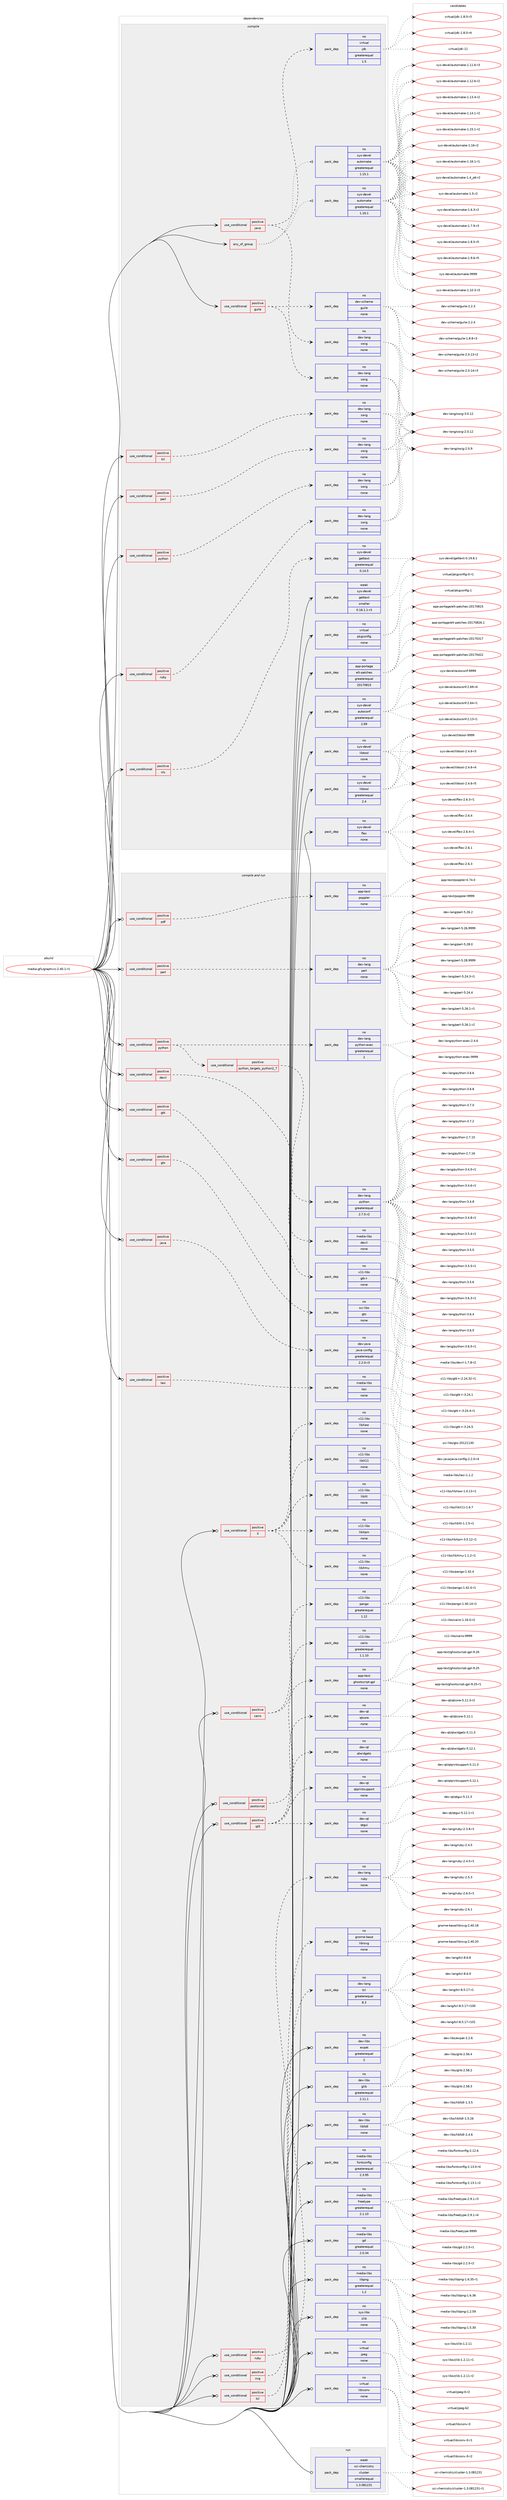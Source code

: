 digraph prolog {

# *************
# Graph options
# *************

newrank=true;
concentrate=true;
compound=true;
graph [rankdir=LR,fontname=Helvetica,fontsize=10,ranksep=1.5];#, ranksep=2.5, nodesep=0.2];
edge  [arrowhead=vee];
node  [fontname=Helvetica,fontsize=10];

# **********
# The ebuild
# **********

subgraph cluster_leftcol {
color=gray;
rank=same;
label=<<i>ebuild</i>>;
id [label="media-gfx/graphviz-2.40.1-r1", color=red, width=4, href="../media-gfx/graphviz-2.40.1-r1.svg"];
}

# ****************
# The dependencies
# ****************

subgraph cluster_midcol {
color=gray;
label=<<i>dependencies</i>>;
subgraph cluster_compile {
fillcolor="#eeeeee";
style=filled;
label=<<i>compile</i>>;
subgraph any24901 {
dependency1604838 [label=<<TABLE BORDER="0" CELLBORDER="1" CELLSPACING="0" CELLPADDING="4"><TR><TD CELLPADDING="10">any_of_group</TD></TR></TABLE>>, shape=none, color=red];subgraph pack1146479 {
dependency1604839 [label=<<TABLE BORDER="0" CELLBORDER="1" CELLSPACING="0" CELLPADDING="4" WIDTH="220"><TR><TD ROWSPAN="6" CELLPADDING="30">pack_dep</TD></TR><TR><TD WIDTH="110">no</TD></TR><TR><TD>sys-devel</TD></TR><TR><TD>automake</TD></TR><TR><TD>greaterequal</TD></TR><TR><TD>1.16.1</TD></TR></TABLE>>, shape=none, color=blue];
}
dependency1604838:e -> dependency1604839:w [weight=20,style="dotted",arrowhead="oinv"];
subgraph pack1146480 {
dependency1604840 [label=<<TABLE BORDER="0" CELLBORDER="1" CELLSPACING="0" CELLPADDING="4" WIDTH="220"><TR><TD ROWSPAN="6" CELLPADDING="30">pack_dep</TD></TR><TR><TD WIDTH="110">no</TD></TR><TR><TD>sys-devel</TD></TR><TR><TD>automake</TD></TR><TR><TD>greaterequal</TD></TR><TR><TD>1.15.1</TD></TR></TABLE>>, shape=none, color=blue];
}
dependency1604838:e -> dependency1604840:w [weight=20,style="dotted",arrowhead="oinv"];
}
id:e -> dependency1604838:w [weight=20,style="solid",arrowhead="vee"];
subgraph cond432767 {
dependency1604841 [label=<<TABLE BORDER="0" CELLBORDER="1" CELLSPACING="0" CELLPADDING="4"><TR><TD ROWSPAN="3" CELLPADDING="10">use_conditional</TD></TR><TR><TD>positive</TD></TR><TR><TD>guile</TD></TR></TABLE>>, shape=none, color=red];
subgraph pack1146481 {
dependency1604842 [label=<<TABLE BORDER="0" CELLBORDER="1" CELLSPACING="0" CELLPADDING="4" WIDTH="220"><TR><TD ROWSPAN="6" CELLPADDING="30">pack_dep</TD></TR><TR><TD WIDTH="110">no</TD></TR><TR><TD>dev-lang</TD></TR><TR><TD>swig</TD></TR><TR><TD>none</TD></TR><TR><TD></TD></TR></TABLE>>, shape=none, color=blue];
}
dependency1604841:e -> dependency1604842:w [weight=20,style="dashed",arrowhead="vee"];
subgraph pack1146482 {
dependency1604843 [label=<<TABLE BORDER="0" CELLBORDER="1" CELLSPACING="0" CELLPADDING="4" WIDTH="220"><TR><TD ROWSPAN="6" CELLPADDING="30">pack_dep</TD></TR><TR><TD WIDTH="110">no</TD></TR><TR><TD>dev-scheme</TD></TR><TR><TD>guile</TD></TR><TR><TD>none</TD></TR><TR><TD></TD></TR></TABLE>>, shape=none, color=blue];
}
dependency1604841:e -> dependency1604843:w [weight=20,style="dashed",arrowhead="vee"];
}
id:e -> dependency1604841:w [weight=20,style="solid",arrowhead="vee"];
subgraph cond432768 {
dependency1604844 [label=<<TABLE BORDER="0" CELLBORDER="1" CELLSPACING="0" CELLPADDING="4"><TR><TD ROWSPAN="3" CELLPADDING="10">use_conditional</TD></TR><TR><TD>positive</TD></TR><TR><TD>java</TD></TR></TABLE>>, shape=none, color=red];
subgraph pack1146483 {
dependency1604845 [label=<<TABLE BORDER="0" CELLBORDER="1" CELLSPACING="0" CELLPADDING="4" WIDTH="220"><TR><TD ROWSPAN="6" CELLPADDING="30">pack_dep</TD></TR><TR><TD WIDTH="110">no</TD></TR><TR><TD>dev-lang</TD></TR><TR><TD>swig</TD></TR><TR><TD>none</TD></TR><TR><TD></TD></TR></TABLE>>, shape=none, color=blue];
}
dependency1604844:e -> dependency1604845:w [weight=20,style="dashed",arrowhead="vee"];
subgraph pack1146484 {
dependency1604846 [label=<<TABLE BORDER="0" CELLBORDER="1" CELLSPACING="0" CELLPADDING="4" WIDTH="220"><TR><TD ROWSPAN="6" CELLPADDING="30">pack_dep</TD></TR><TR><TD WIDTH="110">no</TD></TR><TR><TD>virtual</TD></TR><TR><TD>jdk</TD></TR><TR><TD>greaterequal</TD></TR><TR><TD>1.5</TD></TR></TABLE>>, shape=none, color=blue];
}
dependency1604844:e -> dependency1604846:w [weight=20,style="dashed",arrowhead="vee"];
}
id:e -> dependency1604844:w [weight=20,style="solid",arrowhead="vee"];
subgraph cond432769 {
dependency1604847 [label=<<TABLE BORDER="0" CELLBORDER="1" CELLSPACING="0" CELLPADDING="4"><TR><TD ROWSPAN="3" CELLPADDING="10">use_conditional</TD></TR><TR><TD>positive</TD></TR><TR><TD>nls</TD></TR></TABLE>>, shape=none, color=red];
subgraph pack1146485 {
dependency1604848 [label=<<TABLE BORDER="0" CELLBORDER="1" CELLSPACING="0" CELLPADDING="4" WIDTH="220"><TR><TD ROWSPAN="6" CELLPADDING="30">pack_dep</TD></TR><TR><TD WIDTH="110">no</TD></TR><TR><TD>sys-devel</TD></TR><TR><TD>gettext</TD></TR><TR><TD>greaterequal</TD></TR><TR><TD>0.14.5</TD></TR></TABLE>>, shape=none, color=blue];
}
dependency1604847:e -> dependency1604848:w [weight=20,style="dashed",arrowhead="vee"];
}
id:e -> dependency1604847:w [weight=20,style="solid",arrowhead="vee"];
subgraph cond432770 {
dependency1604849 [label=<<TABLE BORDER="0" CELLBORDER="1" CELLSPACING="0" CELLPADDING="4"><TR><TD ROWSPAN="3" CELLPADDING="10">use_conditional</TD></TR><TR><TD>positive</TD></TR><TR><TD>perl</TD></TR></TABLE>>, shape=none, color=red];
subgraph pack1146486 {
dependency1604850 [label=<<TABLE BORDER="0" CELLBORDER="1" CELLSPACING="0" CELLPADDING="4" WIDTH="220"><TR><TD ROWSPAN="6" CELLPADDING="30">pack_dep</TD></TR><TR><TD WIDTH="110">no</TD></TR><TR><TD>dev-lang</TD></TR><TR><TD>swig</TD></TR><TR><TD>none</TD></TR><TR><TD></TD></TR></TABLE>>, shape=none, color=blue];
}
dependency1604849:e -> dependency1604850:w [weight=20,style="dashed",arrowhead="vee"];
}
id:e -> dependency1604849:w [weight=20,style="solid",arrowhead="vee"];
subgraph cond432771 {
dependency1604851 [label=<<TABLE BORDER="0" CELLBORDER="1" CELLSPACING="0" CELLPADDING="4"><TR><TD ROWSPAN="3" CELLPADDING="10">use_conditional</TD></TR><TR><TD>positive</TD></TR><TR><TD>python</TD></TR></TABLE>>, shape=none, color=red];
subgraph pack1146487 {
dependency1604852 [label=<<TABLE BORDER="0" CELLBORDER="1" CELLSPACING="0" CELLPADDING="4" WIDTH="220"><TR><TD ROWSPAN="6" CELLPADDING="30">pack_dep</TD></TR><TR><TD WIDTH="110">no</TD></TR><TR><TD>dev-lang</TD></TR><TR><TD>swig</TD></TR><TR><TD>none</TD></TR><TR><TD></TD></TR></TABLE>>, shape=none, color=blue];
}
dependency1604851:e -> dependency1604852:w [weight=20,style="dashed",arrowhead="vee"];
}
id:e -> dependency1604851:w [weight=20,style="solid",arrowhead="vee"];
subgraph cond432772 {
dependency1604853 [label=<<TABLE BORDER="0" CELLBORDER="1" CELLSPACING="0" CELLPADDING="4"><TR><TD ROWSPAN="3" CELLPADDING="10">use_conditional</TD></TR><TR><TD>positive</TD></TR><TR><TD>ruby</TD></TR></TABLE>>, shape=none, color=red];
subgraph pack1146488 {
dependency1604854 [label=<<TABLE BORDER="0" CELLBORDER="1" CELLSPACING="0" CELLPADDING="4" WIDTH="220"><TR><TD ROWSPAN="6" CELLPADDING="30">pack_dep</TD></TR><TR><TD WIDTH="110">no</TD></TR><TR><TD>dev-lang</TD></TR><TR><TD>swig</TD></TR><TR><TD>none</TD></TR><TR><TD></TD></TR></TABLE>>, shape=none, color=blue];
}
dependency1604853:e -> dependency1604854:w [weight=20,style="dashed",arrowhead="vee"];
}
id:e -> dependency1604853:w [weight=20,style="solid",arrowhead="vee"];
subgraph cond432773 {
dependency1604855 [label=<<TABLE BORDER="0" CELLBORDER="1" CELLSPACING="0" CELLPADDING="4"><TR><TD ROWSPAN="3" CELLPADDING="10">use_conditional</TD></TR><TR><TD>positive</TD></TR><TR><TD>tcl</TD></TR></TABLE>>, shape=none, color=red];
subgraph pack1146489 {
dependency1604856 [label=<<TABLE BORDER="0" CELLBORDER="1" CELLSPACING="0" CELLPADDING="4" WIDTH="220"><TR><TD ROWSPAN="6" CELLPADDING="30">pack_dep</TD></TR><TR><TD WIDTH="110">no</TD></TR><TR><TD>dev-lang</TD></TR><TR><TD>swig</TD></TR><TR><TD>none</TD></TR><TR><TD></TD></TR></TABLE>>, shape=none, color=blue];
}
dependency1604855:e -> dependency1604856:w [weight=20,style="dashed",arrowhead="vee"];
}
id:e -> dependency1604855:w [weight=20,style="solid",arrowhead="vee"];
subgraph pack1146490 {
dependency1604857 [label=<<TABLE BORDER="0" CELLBORDER="1" CELLSPACING="0" CELLPADDING="4" WIDTH="220"><TR><TD ROWSPAN="6" CELLPADDING="30">pack_dep</TD></TR><TR><TD WIDTH="110">no</TD></TR><TR><TD>app-portage</TD></TR><TR><TD>elt-patches</TD></TR><TR><TD>greaterequal</TD></TR><TR><TD>20170815</TD></TR></TABLE>>, shape=none, color=blue];
}
id:e -> dependency1604857:w [weight=20,style="solid",arrowhead="vee"];
subgraph pack1146491 {
dependency1604858 [label=<<TABLE BORDER="0" CELLBORDER="1" CELLSPACING="0" CELLPADDING="4" WIDTH="220"><TR><TD ROWSPAN="6" CELLPADDING="30">pack_dep</TD></TR><TR><TD WIDTH="110">no</TD></TR><TR><TD>sys-devel</TD></TR><TR><TD>autoconf</TD></TR><TR><TD>greaterequal</TD></TR><TR><TD>2.69</TD></TR></TABLE>>, shape=none, color=blue];
}
id:e -> dependency1604858:w [weight=20,style="solid",arrowhead="vee"];
subgraph pack1146492 {
dependency1604859 [label=<<TABLE BORDER="0" CELLBORDER="1" CELLSPACING="0" CELLPADDING="4" WIDTH="220"><TR><TD ROWSPAN="6" CELLPADDING="30">pack_dep</TD></TR><TR><TD WIDTH="110">no</TD></TR><TR><TD>sys-devel</TD></TR><TR><TD>flex</TD></TR><TR><TD>none</TD></TR><TR><TD></TD></TR></TABLE>>, shape=none, color=blue];
}
id:e -> dependency1604859:w [weight=20,style="solid",arrowhead="vee"];
subgraph pack1146493 {
dependency1604860 [label=<<TABLE BORDER="0" CELLBORDER="1" CELLSPACING="0" CELLPADDING="4" WIDTH="220"><TR><TD ROWSPAN="6" CELLPADDING="30">pack_dep</TD></TR><TR><TD WIDTH="110">no</TD></TR><TR><TD>sys-devel</TD></TR><TR><TD>libtool</TD></TR><TR><TD>greaterequal</TD></TR><TR><TD>2.4</TD></TR></TABLE>>, shape=none, color=blue];
}
id:e -> dependency1604860:w [weight=20,style="solid",arrowhead="vee"];
subgraph pack1146494 {
dependency1604861 [label=<<TABLE BORDER="0" CELLBORDER="1" CELLSPACING="0" CELLPADDING="4" WIDTH="220"><TR><TD ROWSPAN="6" CELLPADDING="30">pack_dep</TD></TR><TR><TD WIDTH="110">no</TD></TR><TR><TD>sys-devel</TD></TR><TR><TD>libtool</TD></TR><TR><TD>none</TD></TR><TR><TD></TD></TR></TABLE>>, shape=none, color=blue];
}
id:e -> dependency1604861:w [weight=20,style="solid",arrowhead="vee"];
subgraph pack1146495 {
dependency1604862 [label=<<TABLE BORDER="0" CELLBORDER="1" CELLSPACING="0" CELLPADDING="4" WIDTH="220"><TR><TD ROWSPAN="6" CELLPADDING="30">pack_dep</TD></TR><TR><TD WIDTH="110">no</TD></TR><TR><TD>virtual</TD></TR><TR><TD>pkgconfig</TD></TR><TR><TD>none</TD></TR><TR><TD></TD></TR></TABLE>>, shape=none, color=blue];
}
id:e -> dependency1604862:w [weight=20,style="solid",arrowhead="vee"];
subgraph pack1146496 {
dependency1604863 [label=<<TABLE BORDER="0" CELLBORDER="1" CELLSPACING="0" CELLPADDING="4" WIDTH="220"><TR><TD ROWSPAN="6" CELLPADDING="30">pack_dep</TD></TR><TR><TD WIDTH="110">weak</TD></TR><TR><TD>sys-devel</TD></TR><TR><TD>gettext</TD></TR><TR><TD>smaller</TD></TR><TR><TD>0.18.1.1-r3</TD></TR></TABLE>>, shape=none, color=blue];
}
id:e -> dependency1604863:w [weight=20,style="solid",arrowhead="vee"];
}
subgraph cluster_compileandrun {
fillcolor="#eeeeee";
style=filled;
label=<<i>compile and run</i>>;
subgraph cond432774 {
dependency1604864 [label=<<TABLE BORDER="0" CELLBORDER="1" CELLSPACING="0" CELLPADDING="4"><TR><TD ROWSPAN="3" CELLPADDING="10">use_conditional</TD></TR><TR><TD>positive</TD></TR><TR><TD>X</TD></TR></TABLE>>, shape=none, color=red];
subgraph pack1146497 {
dependency1604865 [label=<<TABLE BORDER="0" CELLBORDER="1" CELLSPACING="0" CELLPADDING="4" WIDTH="220"><TR><TD ROWSPAN="6" CELLPADDING="30">pack_dep</TD></TR><TR><TD WIDTH="110">no</TD></TR><TR><TD>x11-libs</TD></TR><TR><TD>libX11</TD></TR><TR><TD>none</TD></TR><TR><TD></TD></TR></TABLE>>, shape=none, color=blue];
}
dependency1604864:e -> dependency1604865:w [weight=20,style="dashed",arrowhead="vee"];
subgraph pack1146498 {
dependency1604866 [label=<<TABLE BORDER="0" CELLBORDER="1" CELLSPACING="0" CELLPADDING="4" WIDTH="220"><TR><TD ROWSPAN="6" CELLPADDING="30">pack_dep</TD></TR><TR><TD WIDTH="110">no</TD></TR><TR><TD>x11-libs</TD></TR><TR><TD>libXaw</TD></TR><TR><TD>none</TD></TR><TR><TD></TD></TR></TABLE>>, shape=none, color=blue];
}
dependency1604864:e -> dependency1604866:w [weight=20,style="dashed",arrowhead="vee"];
subgraph pack1146499 {
dependency1604867 [label=<<TABLE BORDER="0" CELLBORDER="1" CELLSPACING="0" CELLPADDING="4" WIDTH="220"><TR><TD ROWSPAN="6" CELLPADDING="30">pack_dep</TD></TR><TR><TD WIDTH="110">no</TD></TR><TR><TD>x11-libs</TD></TR><TR><TD>libXmu</TD></TR><TR><TD>none</TD></TR><TR><TD></TD></TR></TABLE>>, shape=none, color=blue];
}
dependency1604864:e -> dependency1604867:w [weight=20,style="dashed",arrowhead="vee"];
subgraph pack1146500 {
dependency1604868 [label=<<TABLE BORDER="0" CELLBORDER="1" CELLSPACING="0" CELLPADDING="4" WIDTH="220"><TR><TD ROWSPAN="6" CELLPADDING="30">pack_dep</TD></TR><TR><TD WIDTH="110">no</TD></TR><TR><TD>x11-libs</TD></TR><TR><TD>libXpm</TD></TR><TR><TD>none</TD></TR><TR><TD></TD></TR></TABLE>>, shape=none, color=blue];
}
dependency1604864:e -> dependency1604868:w [weight=20,style="dashed",arrowhead="vee"];
subgraph pack1146501 {
dependency1604869 [label=<<TABLE BORDER="0" CELLBORDER="1" CELLSPACING="0" CELLPADDING="4" WIDTH="220"><TR><TD ROWSPAN="6" CELLPADDING="30">pack_dep</TD></TR><TR><TD WIDTH="110">no</TD></TR><TR><TD>x11-libs</TD></TR><TR><TD>libXt</TD></TR><TR><TD>none</TD></TR><TR><TD></TD></TR></TABLE>>, shape=none, color=blue];
}
dependency1604864:e -> dependency1604869:w [weight=20,style="dashed",arrowhead="vee"];
}
id:e -> dependency1604864:w [weight=20,style="solid",arrowhead="odotvee"];
subgraph cond432775 {
dependency1604870 [label=<<TABLE BORDER="0" CELLBORDER="1" CELLSPACING="0" CELLPADDING="4"><TR><TD ROWSPAN="3" CELLPADDING="10">use_conditional</TD></TR><TR><TD>positive</TD></TR><TR><TD>cairo</TD></TR></TABLE>>, shape=none, color=red];
subgraph pack1146502 {
dependency1604871 [label=<<TABLE BORDER="0" CELLBORDER="1" CELLSPACING="0" CELLPADDING="4" WIDTH="220"><TR><TD ROWSPAN="6" CELLPADDING="30">pack_dep</TD></TR><TR><TD WIDTH="110">no</TD></TR><TR><TD>x11-libs</TD></TR><TR><TD>cairo</TD></TR><TR><TD>greaterequal</TD></TR><TR><TD>1.1.10</TD></TR></TABLE>>, shape=none, color=blue];
}
dependency1604870:e -> dependency1604871:w [weight=20,style="dashed",arrowhead="vee"];
subgraph pack1146503 {
dependency1604872 [label=<<TABLE BORDER="0" CELLBORDER="1" CELLSPACING="0" CELLPADDING="4" WIDTH="220"><TR><TD ROWSPAN="6" CELLPADDING="30">pack_dep</TD></TR><TR><TD WIDTH="110">no</TD></TR><TR><TD>x11-libs</TD></TR><TR><TD>pango</TD></TR><TR><TD>greaterequal</TD></TR><TR><TD>1.12</TD></TR></TABLE>>, shape=none, color=blue];
}
dependency1604870:e -> dependency1604872:w [weight=20,style="dashed",arrowhead="vee"];
}
id:e -> dependency1604870:w [weight=20,style="solid",arrowhead="odotvee"];
subgraph cond432776 {
dependency1604873 [label=<<TABLE BORDER="0" CELLBORDER="1" CELLSPACING="0" CELLPADDING="4"><TR><TD ROWSPAN="3" CELLPADDING="10">use_conditional</TD></TR><TR><TD>positive</TD></TR><TR><TD>devil</TD></TR></TABLE>>, shape=none, color=red];
subgraph pack1146504 {
dependency1604874 [label=<<TABLE BORDER="0" CELLBORDER="1" CELLSPACING="0" CELLPADDING="4" WIDTH="220"><TR><TD ROWSPAN="6" CELLPADDING="30">pack_dep</TD></TR><TR><TD WIDTH="110">no</TD></TR><TR><TD>media-libs</TD></TR><TR><TD>devil</TD></TR><TR><TD>none</TD></TR><TR><TD></TD></TR></TABLE>>, shape=none, color=blue];
}
dependency1604873:e -> dependency1604874:w [weight=20,style="dashed",arrowhead="vee"];
}
id:e -> dependency1604873:w [weight=20,style="solid",arrowhead="odotvee"];
subgraph cond432777 {
dependency1604875 [label=<<TABLE BORDER="0" CELLBORDER="1" CELLSPACING="0" CELLPADDING="4"><TR><TD ROWSPAN="3" CELLPADDING="10">use_conditional</TD></TR><TR><TD>positive</TD></TR><TR><TD>gtk</TD></TR></TABLE>>, shape=none, color=red];
subgraph pack1146505 {
dependency1604876 [label=<<TABLE BORDER="0" CELLBORDER="1" CELLSPACING="0" CELLPADDING="4" WIDTH="220"><TR><TD ROWSPAN="6" CELLPADDING="30">pack_dep</TD></TR><TR><TD WIDTH="110">no</TD></TR><TR><TD>x11-libs</TD></TR><TR><TD>gtk+</TD></TR><TR><TD>none</TD></TR><TR><TD></TD></TR></TABLE>>, shape=none, color=blue];
}
dependency1604875:e -> dependency1604876:w [weight=20,style="dashed",arrowhead="vee"];
}
id:e -> dependency1604875:w [weight=20,style="solid",arrowhead="odotvee"];
subgraph cond432778 {
dependency1604877 [label=<<TABLE BORDER="0" CELLBORDER="1" CELLSPACING="0" CELLPADDING="4"><TR><TD ROWSPAN="3" CELLPADDING="10">use_conditional</TD></TR><TR><TD>positive</TD></TR><TR><TD>gts</TD></TR></TABLE>>, shape=none, color=red];
subgraph pack1146506 {
dependency1604878 [label=<<TABLE BORDER="0" CELLBORDER="1" CELLSPACING="0" CELLPADDING="4" WIDTH="220"><TR><TD ROWSPAN="6" CELLPADDING="30">pack_dep</TD></TR><TR><TD WIDTH="110">no</TD></TR><TR><TD>sci-libs</TD></TR><TR><TD>gts</TD></TR><TR><TD>none</TD></TR><TR><TD></TD></TR></TABLE>>, shape=none, color=blue];
}
dependency1604877:e -> dependency1604878:w [weight=20,style="dashed",arrowhead="vee"];
}
id:e -> dependency1604877:w [weight=20,style="solid",arrowhead="odotvee"];
subgraph cond432779 {
dependency1604879 [label=<<TABLE BORDER="0" CELLBORDER="1" CELLSPACING="0" CELLPADDING="4"><TR><TD ROWSPAN="3" CELLPADDING="10">use_conditional</TD></TR><TR><TD>positive</TD></TR><TR><TD>java</TD></TR></TABLE>>, shape=none, color=red];
subgraph pack1146507 {
dependency1604880 [label=<<TABLE BORDER="0" CELLBORDER="1" CELLSPACING="0" CELLPADDING="4" WIDTH="220"><TR><TD ROWSPAN="6" CELLPADDING="30">pack_dep</TD></TR><TR><TD WIDTH="110">no</TD></TR><TR><TD>dev-java</TD></TR><TR><TD>java-config</TD></TR><TR><TD>greaterequal</TD></TR><TR><TD>2.2.0-r3</TD></TR></TABLE>>, shape=none, color=blue];
}
dependency1604879:e -> dependency1604880:w [weight=20,style="dashed",arrowhead="vee"];
}
id:e -> dependency1604879:w [weight=20,style="solid",arrowhead="odotvee"];
subgraph cond432780 {
dependency1604881 [label=<<TABLE BORDER="0" CELLBORDER="1" CELLSPACING="0" CELLPADDING="4"><TR><TD ROWSPAN="3" CELLPADDING="10">use_conditional</TD></TR><TR><TD>positive</TD></TR><TR><TD>lasi</TD></TR></TABLE>>, shape=none, color=red];
subgraph pack1146508 {
dependency1604882 [label=<<TABLE BORDER="0" CELLBORDER="1" CELLSPACING="0" CELLPADDING="4" WIDTH="220"><TR><TD ROWSPAN="6" CELLPADDING="30">pack_dep</TD></TR><TR><TD WIDTH="110">no</TD></TR><TR><TD>media-libs</TD></TR><TR><TD>lasi</TD></TR><TR><TD>none</TD></TR><TR><TD></TD></TR></TABLE>>, shape=none, color=blue];
}
dependency1604881:e -> dependency1604882:w [weight=20,style="dashed",arrowhead="vee"];
}
id:e -> dependency1604881:w [weight=20,style="solid",arrowhead="odotvee"];
subgraph cond432781 {
dependency1604883 [label=<<TABLE BORDER="0" CELLBORDER="1" CELLSPACING="0" CELLPADDING="4"><TR><TD ROWSPAN="3" CELLPADDING="10">use_conditional</TD></TR><TR><TD>positive</TD></TR><TR><TD>pdf</TD></TR></TABLE>>, shape=none, color=red];
subgraph pack1146509 {
dependency1604884 [label=<<TABLE BORDER="0" CELLBORDER="1" CELLSPACING="0" CELLPADDING="4" WIDTH="220"><TR><TD ROWSPAN="6" CELLPADDING="30">pack_dep</TD></TR><TR><TD WIDTH="110">no</TD></TR><TR><TD>app-text</TD></TR><TR><TD>poppler</TD></TR><TR><TD>none</TD></TR><TR><TD></TD></TR></TABLE>>, shape=none, color=blue];
}
dependency1604883:e -> dependency1604884:w [weight=20,style="dashed",arrowhead="vee"];
}
id:e -> dependency1604883:w [weight=20,style="solid",arrowhead="odotvee"];
subgraph cond432782 {
dependency1604885 [label=<<TABLE BORDER="0" CELLBORDER="1" CELLSPACING="0" CELLPADDING="4"><TR><TD ROWSPAN="3" CELLPADDING="10">use_conditional</TD></TR><TR><TD>positive</TD></TR><TR><TD>perl</TD></TR></TABLE>>, shape=none, color=red];
subgraph pack1146510 {
dependency1604886 [label=<<TABLE BORDER="0" CELLBORDER="1" CELLSPACING="0" CELLPADDING="4" WIDTH="220"><TR><TD ROWSPAN="6" CELLPADDING="30">pack_dep</TD></TR><TR><TD WIDTH="110">no</TD></TR><TR><TD>dev-lang</TD></TR><TR><TD>perl</TD></TR><TR><TD>none</TD></TR><TR><TD></TD></TR></TABLE>>, shape=none, color=blue];
}
dependency1604885:e -> dependency1604886:w [weight=20,style="dashed",arrowhead="vee"];
}
id:e -> dependency1604885:w [weight=20,style="solid",arrowhead="odotvee"];
subgraph cond432783 {
dependency1604887 [label=<<TABLE BORDER="0" CELLBORDER="1" CELLSPACING="0" CELLPADDING="4"><TR><TD ROWSPAN="3" CELLPADDING="10">use_conditional</TD></TR><TR><TD>positive</TD></TR><TR><TD>postscript</TD></TR></TABLE>>, shape=none, color=red];
subgraph pack1146511 {
dependency1604888 [label=<<TABLE BORDER="0" CELLBORDER="1" CELLSPACING="0" CELLPADDING="4" WIDTH="220"><TR><TD ROWSPAN="6" CELLPADDING="30">pack_dep</TD></TR><TR><TD WIDTH="110">no</TD></TR><TR><TD>app-text</TD></TR><TR><TD>ghostscript-gpl</TD></TR><TR><TD>none</TD></TR><TR><TD></TD></TR></TABLE>>, shape=none, color=blue];
}
dependency1604887:e -> dependency1604888:w [weight=20,style="dashed",arrowhead="vee"];
}
id:e -> dependency1604887:w [weight=20,style="solid",arrowhead="odotvee"];
subgraph cond432784 {
dependency1604889 [label=<<TABLE BORDER="0" CELLBORDER="1" CELLSPACING="0" CELLPADDING="4"><TR><TD ROWSPAN="3" CELLPADDING="10">use_conditional</TD></TR><TR><TD>positive</TD></TR><TR><TD>python</TD></TR></TABLE>>, shape=none, color=red];
subgraph cond432785 {
dependency1604890 [label=<<TABLE BORDER="0" CELLBORDER="1" CELLSPACING="0" CELLPADDING="4"><TR><TD ROWSPAN="3" CELLPADDING="10">use_conditional</TD></TR><TR><TD>positive</TD></TR><TR><TD>python_targets_python2_7</TD></TR></TABLE>>, shape=none, color=red];
subgraph pack1146512 {
dependency1604891 [label=<<TABLE BORDER="0" CELLBORDER="1" CELLSPACING="0" CELLPADDING="4" WIDTH="220"><TR><TD ROWSPAN="6" CELLPADDING="30">pack_dep</TD></TR><TR><TD WIDTH="110">no</TD></TR><TR><TD>dev-lang</TD></TR><TR><TD>python</TD></TR><TR><TD>greaterequal</TD></TR><TR><TD>2.7.5-r2</TD></TR></TABLE>>, shape=none, color=blue];
}
dependency1604890:e -> dependency1604891:w [weight=20,style="dashed",arrowhead="vee"];
}
dependency1604889:e -> dependency1604890:w [weight=20,style="dashed",arrowhead="vee"];
subgraph pack1146513 {
dependency1604892 [label=<<TABLE BORDER="0" CELLBORDER="1" CELLSPACING="0" CELLPADDING="4" WIDTH="220"><TR><TD ROWSPAN="6" CELLPADDING="30">pack_dep</TD></TR><TR><TD WIDTH="110">no</TD></TR><TR><TD>dev-lang</TD></TR><TR><TD>python-exec</TD></TR><TR><TD>greaterequal</TD></TR><TR><TD>2</TD></TR></TABLE>>, shape=none, color=blue];
}
dependency1604889:e -> dependency1604892:w [weight=20,style="dashed",arrowhead="vee"];
}
id:e -> dependency1604889:w [weight=20,style="solid",arrowhead="odotvee"];
subgraph cond432786 {
dependency1604893 [label=<<TABLE BORDER="0" CELLBORDER="1" CELLSPACING="0" CELLPADDING="4"><TR><TD ROWSPAN="3" CELLPADDING="10">use_conditional</TD></TR><TR><TD>positive</TD></TR><TR><TD>qt5</TD></TR></TABLE>>, shape=none, color=red];
subgraph pack1146514 {
dependency1604894 [label=<<TABLE BORDER="0" CELLBORDER="1" CELLSPACING="0" CELLPADDING="4" WIDTH="220"><TR><TD ROWSPAN="6" CELLPADDING="30">pack_dep</TD></TR><TR><TD WIDTH="110">no</TD></TR><TR><TD>dev-qt</TD></TR><TR><TD>qtcore</TD></TR><TR><TD>none</TD></TR><TR><TD></TD></TR></TABLE>>, shape=none, color=blue];
}
dependency1604893:e -> dependency1604894:w [weight=20,style="dashed",arrowhead="vee"];
subgraph pack1146515 {
dependency1604895 [label=<<TABLE BORDER="0" CELLBORDER="1" CELLSPACING="0" CELLPADDING="4" WIDTH="220"><TR><TD ROWSPAN="6" CELLPADDING="30">pack_dep</TD></TR><TR><TD WIDTH="110">no</TD></TR><TR><TD>dev-qt</TD></TR><TR><TD>qtgui</TD></TR><TR><TD>none</TD></TR><TR><TD></TD></TR></TABLE>>, shape=none, color=blue];
}
dependency1604893:e -> dependency1604895:w [weight=20,style="dashed",arrowhead="vee"];
subgraph pack1146516 {
dependency1604896 [label=<<TABLE BORDER="0" CELLBORDER="1" CELLSPACING="0" CELLPADDING="4" WIDTH="220"><TR><TD ROWSPAN="6" CELLPADDING="30">pack_dep</TD></TR><TR><TD WIDTH="110">no</TD></TR><TR><TD>dev-qt</TD></TR><TR><TD>qtprintsupport</TD></TR><TR><TD>none</TD></TR><TR><TD></TD></TR></TABLE>>, shape=none, color=blue];
}
dependency1604893:e -> dependency1604896:w [weight=20,style="dashed",arrowhead="vee"];
subgraph pack1146517 {
dependency1604897 [label=<<TABLE BORDER="0" CELLBORDER="1" CELLSPACING="0" CELLPADDING="4" WIDTH="220"><TR><TD ROWSPAN="6" CELLPADDING="30">pack_dep</TD></TR><TR><TD WIDTH="110">no</TD></TR><TR><TD>dev-qt</TD></TR><TR><TD>qtwidgets</TD></TR><TR><TD>none</TD></TR><TR><TD></TD></TR></TABLE>>, shape=none, color=blue];
}
dependency1604893:e -> dependency1604897:w [weight=20,style="dashed",arrowhead="vee"];
}
id:e -> dependency1604893:w [weight=20,style="solid",arrowhead="odotvee"];
subgraph cond432787 {
dependency1604898 [label=<<TABLE BORDER="0" CELLBORDER="1" CELLSPACING="0" CELLPADDING="4"><TR><TD ROWSPAN="3" CELLPADDING="10">use_conditional</TD></TR><TR><TD>positive</TD></TR><TR><TD>ruby</TD></TR></TABLE>>, shape=none, color=red];
subgraph pack1146518 {
dependency1604899 [label=<<TABLE BORDER="0" CELLBORDER="1" CELLSPACING="0" CELLPADDING="4" WIDTH="220"><TR><TD ROWSPAN="6" CELLPADDING="30">pack_dep</TD></TR><TR><TD WIDTH="110">no</TD></TR><TR><TD>dev-lang</TD></TR><TR><TD>ruby</TD></TR><TR><TD>none</TD></TR><TR><TD></TD></TR></TABLE>>, shape=none, color=blue];
}
dependency1604898:e -> dependency1604899:w [weight=20,style="dashed",arrowhead="vee"];
}
id:e -> dependency1604898:w [weight=20,style="solid",arrowhead="odotvee"];
subgraph cond432788 {
dependency1604900 [label=<<TABLE BORDER="0" CELLBORDER="1" CELLSPACING="0" CELLPADDING="4"><TR><TD ROWSPAN="3" CELLPADDING="10">use_conditional</TD></TR><TR><TD>positive</TD></TR><TR><TD>svg</TD></TR></TABLE>>, shape=none, color=red];
subgraph pack1146519 {
dependency1604901 [label=<<TABLE BORDER="0" CELLBORDER="1" CELLSPACING="0" CELLPADDING="4" WIDTH="220"><TR><TD ROWSPAN="6" CELLPADDING="30">pack_dep</TD></TR><TR><TD WIDTH="110">no</TD></TR><TR><TD>gnome-base</TD></TR><TR><TD>librsvg</TD></TR><TR><TD>none</TD></TR><TR><TD></TD></TR></TABLE>>, shape=none, color=blue];
}
dependency1604900:e -> dependency1604901:w [weight=20,style="dashed",arrowhead="vee"];
}
id:e -> dependency1604900:w [weight=20,style="solid",arrowhead="odotvee"];
subgraph cond432789 {
dependency1604902 [label=<<TABLE BORDER="0" CELLBORDER="1" CELLSPACING="0" CELLPADDING="4"><TR><TD ROWSPAN="3" CELLPADDING="10">use_conditional</TD></TR><TR><TD>positive</TD></TR><TR><TD>tcl</TD></TR></TABLE>>, shape=none, color=red];
subgraph pack1146520 {
dependency1604903 [label=<<TABLE BORDER="0" CELLBORDER="1" CELLSPACING="0" CELLPADDING="4" WIDTH="220"><TR><TD ROWSPAN="6" CELLPADDING="30">pack_dep</TD></TR><TR><TD WIDTH="110">no</TD></TR><TR><TD>dev-lang</TD></TR><TR><TD>tcl</TD></TR><TR><TD>greaterequal</TD></TR><TR><TD>8.3</TD></TR></TABLE>>, shape=none, color=blue];
}
dependency1604902:e -> dependency1604903:w [weight=20,style="dashed",arrowhead="vee"];
}
id:e -> dependency1604902:w [weight=20,style="solid",arrowhead="odotvee"];
subgraph pack1146521 {
dependency1604904 [label=<<TABLE BORDER="0" CELLBORDER="1" CELLSPACING="0" CELLPADDING="4" WIDTH="220"><TR><TD ROWSPAN="6" CELLPADDING="30">pack_dep</TD></TR><TR><TD WIDTH="110">no</TD></TR><TR><TD>dev-libs</TD></TR><TR><TD>expat</TD></TR><TR><TD>greaterequal</TD></TR><TR><TD>2</TD></TR></TABLE>>, shape=none, color=blue];
}
id:e -> dependency1604904:w [weight=20,style="solid",arrowhead="odotvee"];
subgraph pack1146522 {
dependency1604905 [label=<<TABLE BORDER="0" CELLBORDER="1" CELLSPACING="0" CELLPADDING="4" WIDTH="220"><TR><TD ROWSPAN="6" CELLPADDING="30">pack_dep</TD></TR><TR><TD WIDTH="110">no</TD></TR><TR><TD>dev-libs</TD></TR><TR><TD>glib</TD></TR><TR><TD>greaterequal</TD></TR><TR><TD>2.11.1</TD></TR></TABLE>>, shape=none, color=blue];
}
id:e -> dependency1604905:w [weight=20,style="solid",arrowhead="odotvee"];
subgraph pack1146523 {
dependency1604906 [label=<<TABLE BORDER="0" CELLBORDER="1" CELLSPACING="0" CELLPADDING="4" WIDTH="220"><TR><TD ROWSPAN="6" CELLPADDING="30">pack_dep</TD></TR><TR><TD WIDTH="110">no</TD></TR><TR><TD>dev-libs</TD></TR><TR><TD>libltdl</TD></TR><TR><TD>none</TD></TR><TR><TD></TD></TR></TABLE>>, shape=none, color=blue];
}
id:e -> dependency1604906:w [weight=20,style="solid",arrowhead="odotvee"];
subgraph pack1146524 {
dependency1604907 [label=<<TABLE BORDER="0" CELLBORDER="1" CELLSPACING="0" CELLPADDING="4" WIDTH="220"><TR><TD ROWSPAN="6" CELLPADDING="30">pack_dep</TD></TR><TR><TD WIDTH="110">no</TD></TR><TR><TD>media-libs</TD></TR><TR><TD>fontconfig</TD></TR><TR><TD>greaterequal</TD></TR><TR><TD>2.3.95</TD></TR></TABLE>>, shape=none, color=blue];
}
id:e -> dependency1604907:w [weight=20,style="solid",arrowhead="odotvee"];
subgraph pack1146525 {
dependency1604908 [label=<<TABLE BORDER="0" CELLBORDER="1" CELLSPACING="0" CELLPADDING="4" WIDTH="220"><TR><TD ROWSPAN="6" CELLPADDING="30">pack_dep</TD></TR><TR><TD WIDTH="110">no</TD></TR><TR><TD>media-libs</TD></TR><TR><TD>freetype</TD></TR><TR><TD>greaterequal</TD></TR><TR><TD>2.1.10</TD></TR></TABLE>>, shape=none, color=blue];
}
id:e -> dependency1604908:w [weight=20,style="solid",arrowhead="odotvee"];
subgraph pack1146526 {
dependency1604909 [label=<<TABLE BORDER="0" CELLBORDER="1" CELLSPACING="0" CELLPADDING="4" WIDTH="220"><TR><TD ROWSPAN="6" CELLPADDING="30">pack_dep</TD></TR><TR><TD WIDTH="110">no</TD></TR><TR><TD>media-libs</TD></TR><TR><TD>gd</TD></TR><TR><TD>greaterequal</TD></TR><TR><TD>2.0.34</TD></TR></TABLE>>, shape=none, color=blue];
}
id:e -> dependency1604909:w [weight=20,style="solid",arrowhead="odotvee"];
subgraph pack1146527 {
dependency1604910 [label=<<TABLE BORDER="0" CELLBORDER="1" CELLSPACING="0" CELLPADDING="4" WIDTH="220"><TR><TD ROWSPAN="6" CELLPADDING="30">pack_dep</TD></TR><TR><TD WIDTH="110">no</TD></TR><TR><TD>media-libs</TD></TR><TR><TD>libpng</TD></TR><TR><TD>greaterequal</TD></TR><TR><TD>1.2</TD></TR></TABLE>>, shape=none, color=blue];
}
id:e -> dependency1604910:w [weight=20,style="solid",arrowhead="odotvee"];
subgraph pack1146528 {
dependency1604911 [label=<<TABLE BORDER="0" CELLBORDER="1" CELLSPACING="0" CELLPADDING="4" WIDTH="220"><TR><TD ROWSPAN="6" CELLPADDING="30">pack_dep</TD></TR><TR><TD WIDTH="110">no</TD></TR><TR><TD>sys-libs</TD></TR><TR><TD>zlib</TD></TR><TR><TD>none</TD></TR><TR><TD></TD></TR></TABLE>>, shape=none, color=blue];
}
id:e -> dependency1604911:w [weight=20,style="solid",arrowhead="odotvee"];
subgraph pack1146529 {
dependency1604912 [label=<<TABLE BORDER="0" CELLBORDER="1" CELLSPACING="0" CELLPADDING="4" WIDTH="220"><TR><TD ROWSPAN="6" CELLPADDING="30">pack_dep</TD></TR><TR><TD WIDTH="110">no</TD></TR><TR><TD>virtual</TD></TR><TR><TD>jpeg</TD></TR><TR><TD>none</TD></TR><TR><TD></TD></TR></TABLE>>, shape=none, color=blue];
}
id:e -> dependency1604912:w [weight=20,style="solid",arrowhead="odotvee"];
subgraph pack1146530 {
dependency1604913 [label=<<TABLE BORDER="0" CELLBORDER="1" CELLSPACING="0" CELLPADDING="4" WIDTH="220"><TR><TD ROWSPAN="6" CELLPADDING="30">pack_dep</TD></TR><TR><TD WIDTH="110">no</TD></TR><TR><TD>virtual</TD></TR><TR><TD>libiconv</TD></TR><TR><TD>none</TD></TR><TR><TD></TD></TR></TABLE>>, shape=none, color=blue];
}
id:e -> dependency1604913:w [weight=20,style="solid",arrowhead="odotvee"];
}
subgraph cluster_run {
fillcolor="#eeeeee";
style=filled;
label=<<i>run</i>>;
subgraph pack1146531 {
dependency1604914 [label=<<TABLE BORDER="0" CELLBORDER="1" CELLSPACING="0" CELLPADDING="4" WIDTH="220"><TR><TD ROWSPAN="6" CELLPADDING="30">pack_dep</TD></TR><TR><TD WIDTH="110">weak</TD></TR><TR><TD>sci-chemistry</TD></TR><TR><TD>cluster</TD></TR><TR><TD>smallerequal</TD></TR><TR><TD>1.3.081231</TD></TR></TABLE>>, shape=none, color=blue];
}
id:e -> dependency1604914:w [weight=20,style="solid",arrowhead="odot"];
}
}

# **************
# The candidates
# **************

subgraph cluster_choices {
rank=same;
color=gray;
label=<<i>candidates</i>>;

subgraph choice1146479 {
color=black;
nodesep=1;
choice11512111545100101118101108479711711611110997107101454946494846514511451 [label="sys-devel/automake-1.10.3-r3", color=red, width=4,href="../sys-devel/automake-1.10.3-r3.svg"];
choice11512111545100101118101108479711711611110997107101454946494946544511451 [label="sys-devel/automake-1.11.6-r3", color=red, width=4,href="../sys-devel/automake-1.11.6-r3.svg"];
choice11512111545100101118101108479711711611110997107101454946495046544511450 [label="sys-devel/automake-1.12.6-r2", color=red, width=4,href="../sys-devel/automake-1.12.6-r2.svg"];
choice11512111545100101118101108479711711611110997107101454946495146524511450 [label="sys-devel/automake-1.13.4-r2", color=red, width=4,href="../sys-devel/automake-1.13.4-r2.svg"];
choice11512111545100101118101108479711711611110997107101454946495246494511450 [label="sys-devel/automake-1.14.1-r2", color=red, width=4,href="../sys-devel/automake-1.14.1-r2.svg"];
choice11512111545100101118101108479711711611110997107101454946495346494511450 [label="sys-devel/automake-1.15.1-r2", color=red, width=4,href="../sys-devel/automake-1.15.1-r2.svg"];
choice1151211154510010111810110847971171161111099710710145494649544511450 [label="sys-devel/automake-1.16-r2", color=red, width=4,href="../sys-devel/automake-1.16-r2.svg"];
choice11512111545100101118101108479711711611110997107101454946495446494511449 [label="sys-devel/automake-1.16.1-r1", color=red, width=4,href="../sys-devel/automake-1.16.1-r1.svg"];
choice115121115451001011181011084797117116111109971071014549465295112544511450 [label="sys-devel/automake-1.4_p6-r2", color=red, width=4,href="../sys-devel/automake-1.4_p6-r2.svg"];
choice11512111545100101118101108479711711611110997107101454946534511450 [label="sys-devel/automake-1.5-r2", color=red, width=4,href="../sys-devel/automake-1.5-r2.svg"];
choice115121115451001011181011084797117116111109971071014549465446514511450 [label="sys-devel/automake-1.6.3-r2", color=red, width=4,href="../sys-devel/automake-1.6.3-r2.svg"];
choice115121115451001011181011084797117116111109971071014549465546574511451 [label="sys-devel/automake-1.7.9-r3", color=red, width=4,href="../sys-devel/automake-1.7.9-r3.svg"];
choice115121115451001011181011084797117116111109971071014549465646534511453 [label="sys-devel/automake-1.8.5-r5", color=red, width=4,href="../sys-devel/automake-1.8.5-r5.svg"];
choice115121115451001011181011084797117116111109971071014549465746544511453 [label="sys-devel/automake-1.9.6-r5", color=red, width=4,href="../sys-devel/automake-1.9.6-r5.svg"];
choice115121115451001011181011084797117116111109971071014557575757 [label="sys-devel/automake-9999", color=red, width=4,href="../sys-devel/automake-9999.svg"];
dependency1604839:e -> choice11512111545100101118101108479711711611110997107101454946494846514511451:w [style=dotted,weight="100"];
dependency1604839:e -> choice11512111545100101118101108479711711611110997107101454946494946544511451:w [style=dotted,weight="100"];
dependency1604839:e -> choice11512111545100101118101108479711711611110997107101454946495046544511450:w [style=dotted,weight="100"];
dependency1604839:e -> choice11512111545100101118101108479711711611110997107101454946495146524511450:w [style=dotted,weight="100"];
dependency1604839:e -> choice11512111545100101118101108479711711611110997107101454946495246494511450:w [style=dotted,weight="100"];
dependency1604839:e -> choice11512111545100101118101108479711711611110997107101454946495346494511450:w [style=dotted,weight="100"];
dependency1604839:e -> choice1151211154510010111810110847971171161111099710710145494649544511450:w [style=dotted,weight="100"];
dependency1604839:e -> choice11512111545100101118101108479711711611110997107101454946495446494511449:w [style=dotted,weight="100"];
dependency1604839:e -> choice115121115451001011181011084797117116111109971071014549465295112544511450:w [style=dotted,weight="100"];
dependency1604839:e -> choice11512111545100101118101108479711711611110997107101454946534511450:w [style=dotted,weight="100"];
dependency1604839:e -> choice115121115451001011181011084797117116111109971071014549465446514511450:w [style=dotted,weight="100"];
dependency1604839:e -> choice115121115451001011181011084797117116111109971071014549465546574511451:w [style=dotted,weight="100"];
dependency1604839:e -> choice115121115451001011181011084797117116111109971071014549465646534511453:w [style=dotted,weight="100"];
dependency1604839:e -> choice115121115451001011181011084797117116111109971071014549465746544511453:w [style=dotted,weight="100"];
dependency1604839:e -> choice115121115451001011181011084797117116111109971071014557575757:w [style=dotted,weight="100"];
}
subgraph choice1146480 {
color=black;
nodesep=1;
choice11512111545100101118101108479711711611110997107101454946494846514511451 [label="sys-devel/automake-1.10.3-r3", color=red, width=4,href="../sys-devel/automake-1.10.3-r3.svg"];
choice11512111545100101118101108479711711611110997107101454946494946544511451 [label="sys-devel/automake-1.11.6-r3", color=red, width=4,href="../sys-devel/automake-1.11.6-r3.svg"];
choice11512111545100101118101108479711711611110997107101454946495046544511450 [label="sys-devel/automake-1.12.6-r2", color=red, width=4,href="../sys-devel/automake-1.12.6-r2.svg"];
choice11512111545100101118101108479711711611110997107101454946495146524511450 [label="sys-devel/automake-1.13.4-r2", color=red, width=4,href="../sys-devel/automake-1.13.4-r2.svg"];
choice11512111545100101118101108479711711611110997107101454946495246494511450 [label="sys-devel/automake-1.14.1-r2", color=red, width=4,href="../sys-devel/automake-1.14.1-r2.svg"];
choice11512111545100101118101108479711711611110997107101454946495346494511450 [label="sys-devel/automake-1.15.1-r2", color=red, width=4,href="../sys-devel/automake-1.15.1-r2.svg"];
choice1151211154510010111810110847971171161111099710710145494649544511450 [label="sys-devel/automake-1.16-r2", color=red, width=4,href="../sys-devel/automake-1.16-r2.svg"];
choice11512111545100101118101108479711711611110997107101454946495446494511449 [label="sys-devel/automake-1.16.1-r1", color=red, width=4,href="../sys-devel/automake-1.16.1-r1.svg"];
choice115121115451001011181011084797117116111109971071014549465295112544511450 [label="sys-devel/automake-1.4_p6-r2", color=red, width=4,href="../sys-devel/automake-1.4_p6-r2.svg"];
choice11512111545100101118101108479711711611110997107101454946534511450 [label="sys-devel/automake-1.5-r2", color=red, width=4,href="../sys-devel/automake-1.5-r2.svg"];
choice115121115451001011181011084797117116111109971071014549465446514511450 [label="sys-devel/automake-1.6.3-r2", color=red, width=4,href="../sys-devel/automake-1.6.3-r2.svg"];
choice115121115451001011181011084797117116111109971071014549465546574511451 [label="sys-devel/automake-1.7.9-r3", color=red, width=4,href="../sys-devel/automake-1.7.9-r3.svg"];
choice115121115451001011181011084797117116111109971071014549465646534511453 [label="sys-devel/automake-1.8.5-r5", color=red, width=4,href="../sys-devel/automake-1.8.5-r5.svg"];
choice115121115451001011181011084797117116111109971071014549465746544511453 [label="sys-devel/automake-1.9.6-r5", color=red, width=4,href="../sys-devel/automake-1.9.6-r5.svg"];
choice115121115451001011181011084797117116111109971071014557575757 [label="sys-devel/automake-9999", color=red, width=4,href="../sys-devel/automake-9999.svg"];
dependency1604840:e -> choice11512111545100101118101108479711711611110997107101454946494846514511451:w [style=dotted,weight="100"];
dependency1604840:e -> choice11512111545100101118101108479711711611110997107101454946494946544511451:w [style=dotted,weight="100"];
dependency1604840:e -> choice11512111545100101118101108479711711611110997107101454946495046544511450:w [style=dotted,weight="100"];
dependency1604840:e -> choice11512111545100101118101108479711711611110997107101454946495146524511450:w [style=dotted,weight="100"];
dependency1604840:e -> choice11512111545100101118101108479711711611110997107101454946495246494511450:w [style=dotted,weight="100"];
dependency1604840:e -> choice11512111545100101118101108479711711611110997107101454946495346494511450:w [style=dotted,weight="100"];
dependency1604840:e -> choice1151211154510010111810110847971171161111099710710145494649544511450:w [style=dotted,weight="100"];
dependency1604840:e -> choice11512111545100101118101108479711711611110997107101454946495446494511449:w [style=dotted,weight="100"];
dependency1604840:e -> choice115121115451001011181011084797117116111109971071014549465295112544511450:w [style=dotted,weight="100"];
dependency1604840:e -> choice11512111545100101118101108479711711611110997107101454946534511450:w [style=dotted,weight="100"];
dependency1604840:e -> choice115121115451001011181011084797117116111109971071014549465446514511450:w [style=dotted,weight="100"];
dependency1604840:e -> choice115121115451001011181011084797117116111109971071014549465546574511451:w [style=dotted,weight="100"];
dependency1604840:e -> choice115121115451001011181011084797117116111109971071014549465646534511453:w [style=dotted,weight="100"];
dependency1604840:e -> choice115121115451001011181011084797117116111109971071014549465746544511453:w [style=dotted,weight="100"];
dependency1604840:e -> choice115121115451001011181011084797117116111109971071014557575757:w [style=dotted,weight="100"];
}
subgraph choice1146481 {
color=black;
nodesep=1;
choice10010111845108971101034711511910510345504648464950 [label="dev-lang/swig-2.0.12", color=red, width=4,href="../dev-lang/swig-2.0.12.svg"];
choice100101118451089711010347115119105103455046484657 [label="dev-lang/swig-2.0.9", color=red, width=4,href="../dev-lang/swig-2.0.9.svg"];
choice10010111845108971101034711511910510345514648464950 [label="dev-lang/swig-3.0.12", color=red, width=4,href="../dev-lang/swig-3.0.12.svg"];
dependency1604842:e -> choice10010111845108971101034711511910510345504648464950:w [style=dotted,weight="100"];
dependency1604842:e -> choice100101118451089711010347115119105103455046484657:w [style=dotted,weight="100"];
dependency1604842:e -> choice10010111845108971101034711511910510345514648464950:w [style=dotted,weight="100"];
}
subgraph choice1146482 {
color=black;
nodesep=1;
choice1001011184511599104101109101471031171051081014549465646564511451 [label="dev-scheme/guile-1.8.8-r3", color=red, width=4,href="../dev-scheme/guile-1.8.8-r3.svg"];
choice100101118451159910410110910147103117105108101455046484649514511450 [label="dev-scheme/guile-2.0.13-r2", color=red, width=4,href="../dev-scheme/guile-2.0.13-r2.svg"];
choice100101118451159910410110910147103117105108101455046484649524511451 [label="dev-scheme/guile-2.0.14-r3", color=red, width=4,href="../dev-scheme/guile-2.0.14-r3.svg"];
choice100101118451159910410110910147103117105108101455046504651 [label="dev-scheme/guile-2.2.3", color=red, width=4,href="../dev-scheme/guile-2.2.3.svg"];
choice100101118451159910410110910147103117105108101455046504652 [label="dev-scheme/guile-2.2.4", color=red, width=4,href="../dev-scheme/guile-2.2.4.svg"];
dependency1604843:e -> choice1001011184511599104101109101471031171051081014549465646564511451:w [style=dotted,weight="100"];
dependency1604843:e -> choice100101118451159910410110910147103117105108101455046484649514511450:w [style=dotted,weight="100"];
dependency1604843:e -> choice100101118451159910410110910147103117105108101455046484649524511451:w [style=dotted,weight="100"];
dependency1604843:e -> choice100101118451159910410110910147103117105108101455046504651:w [style=dotted,weight="100"];
dependency1604843:e -> choice100101118451159910410110910147103117105108101455046504652:w [style=dotted,weight="100"];
}
subgraph choice1146483 {
color=black;
nodesep=1;
choice10010111845108971101034711511910510345504648464950 [label="dev-lang/swig-2.0.12", color=red, width=4,href="../dev-lang/swig-2.0.12.svg"];
choice100101118451089711010347115119105103455046484657 [label="dev-lang/swig-2.0.9", color=red, width=4,href="../dev-lang/swig-2.0.9.svg"];
choice10010111845108971101034711511910510345514648464950 [label="dev-lang/swig-3.0.12", color=red, width=4,href="../dev-lang/swig-3.0.12.svg"];
dependency1604845:e -> choice10010111845108971101034711511910510345504648464950:w [style=dotted,weight="100"];
dependency1604845:e -> choice100101118451089711010347115119105103455046484657:w [style=dotted,weight="100"];
dependency1604845:e -> choice10010111845108971101034711511910510345514648464950:w [style=dotted,weight="100"];
}
subgraph choice1146484 {
color=black;
nodesep=1;
choice11810511411611797108471061001074549465646484511451 [label="virtual/jdk-1.8.0-r3", color=red, width=4,href="../virtual/jdk-1.8.0-r3.svg"];
choice11810511411611797108471061001074549465646484511452 [label="virtual/jdk-1.8.0-r4", color=red, width=4,href="../virtual/jdk-1.8.0-r4.svg"];
choice1181051141161179710847106100107454949 [label="virtual/jdk-11", color=red, width=4,href="../virtual/jdk-11.svg"];
dependency1604846:e -> choice11810511411611797108471061001074549465646484511451:w [style=dotted,weight="100"];
dependency1604846:e -> choice11810511411611797108471061001074549465646484511452:w [style=dotted,weight="100"];
dependency1604846:e -> choice1181051141161179710847106100107454949:w [style=dotted,weight="100"];
}
subgraph choice1146485 {
color=black;
nodesep=1;
choice1151211154510010111810110847103101116116101120116454846495746564649 [label="sys-devel/gettext-0.19.8.1", color=red, width=4,href="../sys-devel/gettext-0.19.8.1.svg"];
dependency1604848:e -> choice1151211154510010111810110847103101116116101120116454846495746564649:w [style=dotted,weight="100"];
}
subgraph choice1146486 {
color=black;
nodesep=1;
choice10010111845108971101034711511910510345504648464950 [label="dev-lang/swig-2.0.12", color=red, width=4,href="../dev-lang/swig-2.0.12.svg"];
choice100101118451089711010347115119105103455046484657 [label="dev-lang/swig-2.0.9", color=red, width=4,href="../dev-lang/swig-2.0.9.svg"];
choice10010111845108971101034711511910510345514648464950 [label="dev-lang/swig-3.0.12", color=red, width=4,href="../dev-lang/swig-3.0.12.svg"];
dependency1604850:e -> choice10010111845108971101034711511910510345504648464950:w [style=dotted,weight="100"];
dependency1604850:e -> choice100101118451089711010347115119105103455046484657:w [style=dotted,weight="100"];
dependency1604850:e -> choice10010111845108971101034711511910510345514648464950:w [style=dotted,weight="100"];
}
subgraph choice1146487 {
color=black;
nodesep=1;
choice10010111845108971101034711511910510345504648464950 [label="dev-lang/swig-2.0.12", color=red, width=4,href="../dev-lang/swig-2.0.12.svg"];
choice100101118451089711010347115119105103455046484657 [label="dev-lang/swig-2.0.9", color=red, width=4,href="../dev-lang/swig-2.0.9.svg"];
choice10010111845108971101034711511910510345514648464950 [label="dev-lang/swig-3.0.12", color=red, width=4,href="../dev-lang/swig-3.0.12.svg"];
dependency1604852:e -> choice10010111845108971101034711511910510345504648464950:w [style=dotted,weight="100"];
dependency1604852:e -> choice100101118451089711010347115119105103455046484657:w [style=dotted,weight="100"];
dependency1604852:e -> choice10010111845108971101034711511910510345514648464950:w [style=dotted,weight="100"];
}
subgraph choice1146488 {
color=black;
nodesep=1;
choice10010111845108971101034711511910510345504648464950 [label="dev-lang/swig-2.0.12", color=red, width=4,href="../dev-lang/swig-2.0.12.svg"];
choice100101118451089711010347115119105103455046484657 [label="dev-lang/swig-2.0.9", color=red, width=4,href="../dev-lang/swig-2.0.9.svg"];
choice10010111845108971101034711511910510345514648464950 [label="dev-lang/swig-3.0.12", color=red, width=4,href="../dev-lang/swig-3.0.12.svg"];
dependency1604854:e -> choice10010111845108971101034711511910510345504648464950:w [style=dotted,weight="100"];
dependency1604854:e -> choice100101118451089711010347115119105103455046484657:w [style=dotted,weight="100"];
dependency1604854:e -> choice10010111845108971101034711511910510345514648464950:w [style=dotted,weight="100"];
}
subgraph choice1146489 {
color=black;
nodesep=1;
choice10010111845108971101034711511910510345504648464950 [label="dev-lang/swig-2.0.12", color=red, width=4,href="../dev-lang/swig-2.0.12.svg"];
choice100101118451089711010347115119105103455046484657 [label="dev-lang/swig-2.0.9", color=red, width=4,href="../dev-lang/swig-2.0.9.svg"];
choice10010111845108971101034711511910510345514648464950 [label="dev-lang/swig-3.0.12", color=red, width=4,href="../dev-lang/swig-3.0.12.svg"];
dependency1604856:e -> choice10010111845108971101034711511910510345504648464950:w [style=dotted,weight="100"];
dependency1604856:e -> choice100101118451089711010347115119105103455046484657:w [style=dotted,weight="100"];
dependency1604856:e -> choice10010111845108971101034711511910510345514648464950:w [style=dotted,weight="100"];
}
subgraph choice1146490 {
color=black;
nodesep=1;
choice97112112451121111141169710310147101108116451129711699104101115455048495548514955 [label="app-portage/elt-patches-20170317", color=red, width=4,href="../app-portage/elt-patches-20170317.svg"];
choice97112112451121111141169710310147101108116451129711699104101115455048495548525050 [label="app-portage/elt-patches-20170422", color=red, width=4,href="../app-portage/elt-patches-20170422.svg"];
choice97112112451121111141169710310147101108116451129711699104101115455048495548564953 [label="app-portage/elt-patches-20170815", color=red, width=4,href="../app-portage/elt-patches-20170815.svg"];
choice971121124511211111411697103101471011081164511297116991041011154550484955485650544649 [label="app-portage/elt-patches-20170826.1", color=red, width=4,href="../app-portage/elt-patches-20170826.1.svg"];
dependency1604857:e -> choice97112112451121111141169710310147101108116451129711699104101115455048495548514955:w [style=dotted,weight="100"];
dependency1604857:e -> choice97112112451121111141169710310147101108116451129711699104101115455048495548525050:w [style=dotted,weight="100"];
dependency1604857:e -> choice97112112451121111141169710310147101108116451129711699104101115455048495548564953:w [style=dotted,weight="100"];
dependency1604857:e -> choice971121124511211111411697103101471011081164511297116991041011154550484955485650544649:w [style=dotted,weight="100"];
}
subgraph choice1146491 {
color=black;
nodesep=1;
choice1151211154510010111810110847971171161119911111010245504649514511449 [label="sys-devel/autoconf-2.13-r1", color=red, width=4,href="../sys-devel/autoconf-2.13-r1.svg"];
choice1151211154510010111810110847971171161119911111010245504654524511449 [label="sys-devel/autoconf-2.64-r1", color=red, width=4,href="../sys-devel/autoconf-2.64-r1.svg"];
choice1151211154510010111810110847971171161119911111010245504654574511452 [label="sys-devel/autoconf-2.69-r4", color=red, width=4,href="../sys-devel/autoconf-2.69-r4.svg"];
choice115121115451001011181011084797117116111991111101024557575757 [label="sys-devel/autoconf-9999", color=red, width=4,href="../sys-devel/autoconf-9999.svg"];
dependency1604858:e -> choice1151211154510010111810110847971171161119911111010245504649514511449:w [style=dotted,weight="100"];
dependency1604858:e -> choice1151211154510010111810110847971171161119911111010245504654524511449:w [style=dotted,weight="100"];
dependency1604858:e -> choice1151211154510010111810110847971171161119911111010245504654574511452:w [style=dotted,weight="100"];
dependency1604858:e -> choice115121115451001011181011084797117116111991111101024557575757:w [style=dotted,weight="100"];
}
subgraph choice1146492 {
color=black;
nodesep=1;
choice1151211154510010111810110847102108101120455046544649 [label="sys-devel/flex-2.6.1", color=red, width=4,href="../sys-devel/flex-2.6.1.svg"];
choice1151211154510010111810110847102108101120455046544651 [label="sys-devel/flex-2.6.3", color=red, width=4,href="../sys-devel/flex-2.6.3.svg"];
choice11512111545100101118101108471021081011204550465446514511449 [label="sys-devel/flex-2.6.3-r1", color=red, width=4,href="../sys-devel/flex-2.6.3-r1.svg"];
choice1151211154510010111810110847102108101120455046544652 [label="sys-devel/flex-2.6.4", color=red, width=4,href="../sys-devel/flex-2.6.4.svg"];
choice11512111545100101118101108471021081011204550465446524511449 [label="sys-devel/flex-2.6.4-r1", color=red, width=4,href="../sys-devel/flex-2.6.4-r1.svg"];
dependency1604859:e -> choice1151211154510010111810110847102108101120455046544649:w [style=dotted,weight="100"];
dependency1604859:e -> choice1151211154510010111810110847102108101120455046544651:w [style=dotted,weight="100"];
dependency1604859:e -> choice11512111545100101118101108471021081011204550465446514511449:w [style=dotted,weight="100"];
dependency1604859:e -> choice1151211154510010111810110847102108101120455046544652:w [style=dotted,weight="100"];
dependency1604859:e -> choice11512111545100101118101108471021081011204550465446524511449:w [style=dotted,weight="100"];
}
subgraph choice1146493 {
color=black;
nodesep=1;
choice1151211154510010111810110847108105981161111111084550465246544511451 [label="sys-devel/libtool-2.4.6-r3", color=red, width=4,href="../sys-devel/libtool-2.4.6-r3.svg"];
choice1151211154510010111810110847108105981161111111084550465246544511452 [label="sys-devel/libtool-2.4.6-r4", color=red, width=4,href="../sys-devel/libtool-2.4.6-r4.svg"];
choice1151211154510010111810110847108105981161111111084550465246544511453 [label="sys-devel/libtool-2.4.6-r5", color=red, width=4,href="../sys-devel/libtool-2.4.6-r5.svg"];
choice1151211154510010111810110847108105981161111111084557575757 [label="sys-devel/libtool-9999", color=red, width=4,href="../sys-devel/libtool-9999.svg"];
dependency1604860:e -> choice1151211154510010111810110847108105981161111111084550465246544511451:w [style=dotted,weight="100"];
dependency1604860:e -> choice1151211154510010111810110847108105981161111111084550465246544511452:w [style=dotted,weight="100"];
dependency1604860:e -> choice1151211154510010111810110847108105981161111111084550465246544511453:w [style=dotted,weight="100"];
dependency1604860:e -> choice1151211154510010111810110847108105981161111111084557575757:w [style=dotted,weight="100"];
}
subgraph choice1146494 {
color=black;
nodesep=1;
choice1151211154510010111810110847108105981161111111084550465246544511451 [label="sys-devel/libtool-2.4.6-r3", color=red, width=4,href="../sys-devel/libtool-2.4.6-r3.svg"];
choice1151211154510010111810110847108105981161111111084550465246544511452 [label="sys-devel/libtool-2.4.6-r4", color=red, width=4,href="../sys-devel/libtool-2.4.6-r4.svg"];
choice1151211154510010111810110847108105981161111111084550465246544511453 [label="sys-devel/libtool-2.4.6-r5", color=red, width=4,href="../sys-devel/libtool-2.4.6-r5.svg"];
choice1151211154510010111810110847108105981161111111084557575757 [label="sys-devel/libtool-9999", color=red, width=4,href="../sys-devel/libtool-9999.svg"];
dependency1604861:e -> choice1151211154510010111810110847108105981161111111084550465246544511451:w [style=dotted,weight="100"];
dependency1604861:e -> choice1151211154510010111810110847108105981161111111084550465246544511452:w [style=dotted,weight="100"];
dependency1604861:e -> choice1151211154510010111810110847108105981161111111084550465246544511453:w [style=dotted,weight="100"];
dependency1604861:e -> choice1151211154510010111810110847108105981161111111084557575757:w [style=dotted,weight="100"];
}
subgraph choice1146495 {
color=black;
nodesep=1;
choice11810511411611797108471121071039911111010210510345484511449 [label="virtual/pkgconfig-0-r1", color=red, width=4,href="../virtual/pkgconfig-0-r1.svg"];
choice1181051141161179710847112107103991111101021051034549 [label="virtual/pkgconfig-1", color=red, width=4,href="../virtual/pkgconfig-1.svg"];
dependency1604862:e -> choice11810511411611797108471121071039911111010210510345484511449:w [style=dotted,weight="100"];
dependency1604862:e -> choice1181051141161179710847112107103991111101021051034549:w [style=dotted,weight="100"];
}
subgraph choice1146496 {
color=black;
nodesep=1;
choice1151211154510010111810110847103101116116101120116454846495746564649 [label="sys-devel/gettext-0.19.8.1", color=red, width=4,href="../sys-devel/gettext-0.19.8.1.svg"];
dependency1604863:e -> choice1151211154510010111810110847103101116116101120116454846495746564649:w [style=dotted,weight="100"];
}
subgraph choice1146497 {
color=black;
nodesep=1;
choice120494945108105981154710810598884949454946544655 [label="x11-libs/libX11-1.6.7", color=red, width=4,href="../x11-libs/libX11-1.6.7.svg"];
dependency1604865:e -> choice120494945108105981154710810598884949454946544655:w [style=dotted,weight="100"];
}
subgraph choice1146498 {
color=black;
nodesep=1;
choice1204949451081059811547108105988897119454946484649514511449 [label="x11-libs/libXaw-1.0.13-r1", color=red, width=4,href="../x11-libs/libXaw-1.0.13-r1.svg"];
dependency1604866:e -> choice1204949451081059811547108105988897119454946484649514511449:w [style=dotted,weight="100"];
}
subgraph choice1146499 {
color=black;
nodesep=1;
choice120494945108105981154710810598881091174549464946504511449 [label="x11-libs/libXmu-1.1.2-r1", color=red, width=4,href="../x11-libs/libXmu-1.1.2-r1.svg"];
dependency1604867:e -> choice120494945108105981154710810598881091174549464946504511449:w [style=dotted,weight="100"];
}
subgraph choice1146500 {
color=black;
nodesep=1;
choice12049494510810598115471081059888112109455146534649504511449 [label="x11-libs/libXpm-3.5.12-r1", color=red, width=4,href="../x11-libs/libXpm-3.5.12-r1.svg"];
dependency1604868:e -> choice12049494510810598115471081059888112109455146534649504511449:w [style=dotted,weight="100"];
}
subgraph choice1146501 {
color=black;
nodesep=1;
choice120494945108105981154710810598881164549464946534511449 [label="x11-libs/libXt-1.1.5-r1", color=red, width=4,href="../x11-libs/libXt-1.1.5-r1.svg"];
dependency1604869:e -> choice120494945108105981154710810598881164549464946534511449:w [style=dotted,weight="100"];
}
subgraph choice1146502 {
color=black;
nodesep=1;
choice12049494510810598115479997105114111454946495446484511450 [label="x11-libs/cairo-1.16.0-r2", color=red, width=4,href="../x11-libs/cairo-1.16.0-r2.svg"];
choice120494945108105981154799971051141114557575757 [label="x11-libs/cairo-9999", color=red, width=4,href="../x11-libs/cairo-9999.svg"];
dependency1604871:e -> choice12049494510810598115479997105114111454946495446484511450:w [style=dotted,weight="100"];
dependency1604871:e -> choice120494945108105981154799971051141114557575757:w [style=dotted,weight="100"];
}
subgraph choice1146503 {
color=black;
nodesep=1;
choice12049494510810598115471129711010311145494652484649524511449 [label="x11-libs/pango-1.40.14-r1", color=red, width=4,href="../x11-libs/pango-1.40.14-r1.svg"];
choice12049494510810598115471129711010311145494652504652 [label="x11-libs/pango-1.42.4", color=red, width=4,href="../x11-libs/pango-1.42.4.svg"];
choice120494945108105981154711297110103111454946525046524511449 [label="x11-libs/pango-1.42.4-r1", color=red, width=4,href="../x11-libs/pango-1.42.4-r1.svg"];
dependency1604872:e -> choice12049494510810598115471129711010311145494652484649524511449:w [style=dotted,weight="100"];
dependency1604872:e -> choice12049494510810598115471129711010311145494652504652:w [style=dotted,weight="100"];
dependency1604872:e -> choice120494945108105981154711297110103111454946525046524511449:w [style=dotted,weight="100"];
}
subgraph choice1146504 {
color=black;
nodesep=1;
choice109101100105974510810598115471001011181051084549465546564511450 [label="media-libs/devil-1.7.8-r2", color=red, width=4,href="../media-libs/devil-1.7.8-r2.svg"];
dependency1604874:e -> choice109101100105974510810598115471001011181051084549465546564511450:w [style=dotted,weight="100"];
}
subgraph choice1146505 {
color=black;
nodesep=1;
choice12049494510810598115471031161074345504650524651504511449 [label="x11-libs/gtk+-2.24.32-r1", color=red, width=4,href="../x11-libs/gtk+-2.24.32-r1.svg"];
choice12049494510810598115471031161074345514650524649 [label="x11-libs/gtk+-3.24.1", color=red, width=4,href="../x11-libs/gtk+-3.24.1.svg"];
choice120494945108105981154710311610743455146505246524511449 [label="x11-libs/gtk+-3.24.4-r1", color=red, width=4,href="../x11-libs/gtk+-3.24.4-r1.svg"];
choice12049494510810598115471031161074345514650524653 [label="x11-libs/gtk+-3.24.5", color=red, width=4,href="../x11-libs/gtk+-3.24.5.svg"];
dependency1604876:e -> choice12049494510810598115471031161074345504650524651504511449:w [style=dotted,weight="100"];
dependency1604876:e -> choice12049494510810598115471031161074345514650524649:w [style=dotted,weight="100"];
dependency1604876:e -> choice120494945108105981154710311610743455146505246524511449:w [style=dotted,weight="100"];
dependency1604876:e -> choice12049494510810598115471031161074345514650524653:w [style=dotted,weight="100"];
}
subgraph choice1146506 {
color=black;
nodesep=1;
choice11599105451081059811547103116115455048495049495148 [label="sci-libs/gts-20121130", color=red, width=4,href="../sci-libs/gts-20121130.svg"];
dependency1604878:e -> choice11599105451081059811547103116115455048495049495148:w [style=dotted,weight="100"];
}
subgraph choice1146507 {
color=black;
nodesep=1;
choice10010111845106971189747106971189745991111101021051034550465046484511452 [label="dev-java/java-config-2.2.0-r4", color=red, width=4,href="../dev-java/java-config-2.2.0-r4.svg"];
dependency1604880:e -> choice10010111845106971189747106971189745991111101021051034550465046484511452:w [style=dotted,weight="100"];
}
subgraph choice1146508 {
color=black;
nodesep=1;
choice1091011001059745108105981154710897115105454946494650 [label="media-libs/lasi-1.1.2", color=red, width=4,href="../media-libs/lasi-1.1.2.svg"];
dependency1604882:e -> choice1091011001059745108105981154710897115105454946494650:w [style=dotted,weight="100"];
}
subgraph choice1146509 {
color=black;
nodesep=1;
choice97112112451161011201164711211111211210810111445484655524648 [label="app-text/poppler-0.74.0", color=red, width=4,href="../app-text/poppler-0.74.0.svg"];
choice9711211245116101120116471121111121121081011144557575757 [label="app-text/poppler-9999", color=red, width=4,href="../app-text/poppler-9999.svg"];
dependency1604884:e -> choice97112112451161011201164711211111211210810111445484655524648:w [style=dotted,weight="100"];
dependency1604884:e -> choice9711211245116101120116471121111121121081011144557575757:w [style=dotted,weight="100"];
}
subgraph choice1146510 {
color=black;
nodesep=1;
choice100101118451089711010347112101114108455346505246514511449 [label="dev-lang/perl-5.24.3-r1", color=red, width=4,href="../dev-lang/perl-5.24.3-r1.svg"];
choice10010111845108971101034711210111410845534650524652 [label="dev-lang/perl-5.24.4", color=red, width=4,href="../dev-lang/perl-5.24.4.svg"];
choice100101118451089711010347112101114108455346505446494511449 [label="dev-lang/perl-5.26.1-r1", color=red, width=4,href="../dev-lang/perl-5.26.1-r1.svg"];
choice100101118451089711010347112101114108455346505446494511450 [label="dev-lang/perl-5.26.1-r2", color=red, width=4,href="../dev-lang/perl-5.26.1-r2.svg"];
choice10010111845108971101034711210111410845534650544650 [label="dev-lang/perl-5.26.2", color=red, width=4,href="../dev-lang/perl-5.26.2.svg"];
choice10010111845108971101034711210111410845534650544657575757 [label="dev-lang/perl-5.26.9999", color=red, width=4,href="../dev-lang/perl-5.26.9999.svg"];
choice10010111845108971101034711210111410845534650564648 [label="dev-lang/perl-5.28.0", color=red, width=4,href="../dev-lang/perl-5.28.0.svg"];
choice10010111845108971101034711210111410845534650564657575757 [label="dev-lang/perl-5.28.9999", color=red, width=4,href="../dev-lang/perl-5.28.9999.svg"];
dependency1604886:e -> choice100101118451089711010347112101114108455346505246514511449:w [style=dotted,weight="100"];
dependency1604886:e -> choice10010111845108971101034711210111410845534650524652:w [style=dotted,weight="100"];
dependency1604886:e -> choice100101118451089711010347112101114108455346505446494511449:w [style=dotted,weight="100"];
dependency1604886:e -> choice100101118451089711010347112101114108455346505446494511450:w [style=dotted,weight="100"];
dependency1604886:e -> choice10010111845108971101034711210111410845534650544650:w [style=dotted,weight="100"];
dependency1604886:e -> choice10010111845108971101034711210111410845534650544657575757:w [style=dotted,weight="100"];
dependency1604886:e -> choice10010111845108971101034711210111410845534650564648:w [style=dotted,weight="100"];
dependency1604886:e -> choice10010111845108971101034711210111410845534650564657575757:w [style=dotted,weight="100"];
}
subgraph choice1146511 {
color=black;
nodesep=1;
choice97112112451161011201164710310411111511611599114105112116451031121084557465053 [label="app-text/ghostscript-gpl-9.25", color=red, width=4,href="../app-text/ghostscript-gpl-9.25.svg"];
choice971121124511610112011647103104111115116115991141051121164510311210845574650534511449 [label="app-text/ghostscript-gpl-9.25-r1", color=red, width=4,href="../app-text/ghostscript-gpl-9.25-r1.svg"];
choice97112112451161011201164710310411111511611599114105112116451031121084557465054 [label="app-text/ghostscript-gpl-9.26", color=red, width=4,href="../app-text/ghostscript-gpl-9.26.svg"];
dependency1604888:e -> choice97112112451161011201164710310411111511611599114105112116451031121084557465053:w [style=dotted,weight="100"];
dependency1604888:e -> choice971121124511610112011647103104111115116115991141051121164510311210845574650534511449:w [style=dotted,weight="100"];
dependency1604888:e -> choice97112112451161011201164710310411111511611599114105112116451031121084557465054:w [style=dotted,weight="100"];
}
subgraph choice1146512 {
color=black;
nodesep=1;
choice10010111845108971101034711212111610411111045504655464953 [label="dev-lang/python-2.7.15", color=red, width=4,href="../dev-lang/python-2.7.15.svg"];
choice10010111845108971101034711212111610411111045504655464954 [label="dev-lang/python-2.7.16", color=red, width=4,href="../dev-lang/python-2.7.16.svg"];
choice1001011184510897110103471121211161041111104551465246534511449 [label="dev-lang/python-3.4.5-r1", color=red, width=4,href="../dev-lang/python-3.4.5-r1.svg"];
choice1001011184510897110103471121211161041111104551465246544511449 [label="dev-lang/python-3.4.6-r1", color=red, width=4,href="../dev-lang/python-3.4.6-r1.svg"];
choice100101118451089711010347112121116104111110455146524656 [label="dev-lang/python-3.4.8", color=red, width=4,href="../dev-lang/python-3.4.8.svg"];
choice1001011184510897110103471121211161041111104551465246564511449 [label="dev-lang/python-3.4.8-r1", color=red, width=4,href="../dev-lang/python-3.4.8-r1.svg"];
choice1001011184510897110103471121211161041111104551465346524511449 [label="dev-lang/python-3.5.4-r1", color=red, width=4,href="../dev-lang/python-3.5.4-r1.svg"];
choice100101118451089711010347112121116104111110455146534653 [label="dev-lang/python-3.5.5", color=red, width=4,href="../dev-lang/python-3.5.5.svg"];
choice1001011184510897110103471121211161041111104551465346534511449 [label="dev-lang/python-3.5.5-r1", color=red, width=4,href="../dev-lang/python-3.5.5-r1.svg"];
choice100101118451089711010347112121116104111110455146534654 [label="dev-lang/python-3.5.6", color=red, width=4,href="../dev-lang/python-3.5.6.svg"];
choice1001011184510897110103471121211161041111104551465446514511449 [label="dev-lang/python-3.6.3-r1", color=red, width=4,href="../dev-lang/python-3.6.3-r1.svg"];
choice100101118451089711010347112121116104111110455146544652 [label="dev-lang/python-3.6.4", color=red, width=4,href="../dev-lang/python-3.6.4.svg"];
choice100101118451089711010347112121116104111110455146544653 [label="dev-lang/python-3.6.5", color=red, width=4,href="../dev-lang/python-3.6.5.svg"];
choice1001011184510897110103471121211161041111104551465446534511449 [label="dev-lang/python-3.6.5-r1", color=red, width=4,href="../dev-lang/python-3.6.5-r1.svg"];
choice100101118451089711010347112121116104111110455146544654 [label="dev-lang/python-3.6.6", color=red, width=4,href="../dev-lang/python-3.6.6.svg"];
choice100101118451089711010347112121116104111110455146544656 [label="dev-lang/python-3.6.8", color=red, width=4,href="../dev-lang/python-3.6.8.svg"];
choice100101118451089711010347112121116104111110455146554648 [label="dev-lang/python-3.7.0", color=red, width=4,href="../dev-lang/python-3.7.0.svg"];
choice100101118451089711010347112121116104111110455146554650 [label="dev-lang/python-3.7.2", color=red, width=4,href="../dev-lang/python-3.7.2.svg"];
dependency1604891:e -> choice10010111845108971101034711212111610411111045504655464953:w [style=dotted,weight="100"];
dependency1604891:e -> choice10010111845108971101034711212111610411111045504655464954:w [style=dotted,weight="100"];
dependency1604891:e -> choice1001011184510897110103471121211161041111104551465246534511449:w [style=dotted,weight="100"];
dependency1604891:e -> choice1001011184510897110103471121211161041111104551465246544511449:w [style=dotted,weight="100"];
dependency1604891:e -> choice100101118451089711010347112121116104111110455146524656:w [style=dotted,weight="100"];
dependency1604891:e -> choice1001011184510897110103471121211161041111104551465246564511449:w [style=dotted,weight="100"];
dependency1604891:e -> choice1001011184510897110103471121211161041111104551465346524511449:w [style=dotted,weight="100"];
dependency1604891:e -> choice100101118451089711010347112121116104111110455146534653:w [style=dotted,weight="100"];
dependency1604891:e -> choice1001011184510897110103471121211161041111104551465346534511449:w [style=dotted,weight="100"];
dependency1604891:e -> choice100101118451089711010347112121116104111110455146534654:w [style=dotted,weight="100"];
dependency1604891:e -> choice1001011184510897110103471121211161041111104551465446514511449:w [style=dotted,weight="100"];
dependency1604891:e -> choice100101118451089711010347112121116104111110455146544652:w [style=dotted,weight="100"];
dependency1604891:e -> choice100101118451089711010347112121116104111110455146544653:w [style=dotted,weight="100"];
dependency1604891:e -> choice1001011184510897110103471121211161041111104551465446534511449:w [style=dotted,weight="100"];
dependency1604891:e -> choice100101118451089711010347112121116104111110455146544654:w [style=dotted,weight="100"];
dependency1604891:e -> choice100101118451089711010347112121116104111110455146544656:w [style=dotted,weight="100"];
dependency1604891:e -> choice100101118451089711010347112121116104111110455146554648:w [style=dotted,weight="100"];
dependency1604891:e -> choice100101118451089711010347112121116104111110455146554650:w [style=dotted,weight="100"];
}
subgraph choice1146513 {
color=black;
nodesep=1;
choice1001011184510897110103471121211161041111104510112010199455046524654 [label="dev-lang/python-exec-2.4.6", color=red, width=4,href="../dev-lang/python-exec-2.4.6.svg"];
choice10010111845108971101034711212111610411111045101120101994557575757 [label="dev-lang/python-exec-9999", color=red, width=4,href="../dev-lang/python-exec-9999.svg"];
dependency1604892:e -> choice1001011184510897110103471121211161041111104510112010199455046524654:w [style=dotted,weight="100"];
dependency1604892:e -> choice10010111845108971101034711212111610411111045101120101994557575757:w [style=dotted,weight="100"];
}
subgraph choice1146514 {
color=black;
nodesep=1;
choice100101118451131164711311699111114101455346494946514511450 [label="dev-qt/qtcore-5.11.3-r2", color=red, width=4,href="../dev-qt/qtcore-5.11.3-r2.svg"];
choice10010111845113116471131169911111410145534649504649 [label="dev-qt/qtcore-5.12.1", color=red, width=4,href="../dev-qt/qtcore-5.12.1.svg"];
dependency1604894:e -> choice100101118451131164711311699111114101455346494946514511450:w [style=dotted,weight="100"];
dependency1604894:e -> choice10010111845113116471131169911111410145534649504649:w [style=dotted,weight="100"];
}
subgraph choice1146515 {
color=black;
nodesep=1;
choice100101118451131164711311610311710545534649494651 [label="dev-qt/qtgui-5.11.3", color=red, width=4,href="../dev-qt/qtgui-5.11.3.svg"];
choice1001011184511311647113116103117105455346495046494511449 [label="dev-qt/qtgui-5.12.1-r1", color=red, width=4,href="../dev-qt/qtgui-5.12.1-r1.svg"];
dependency1604895:e -> choice100101118451131164711311610311710545534649494651:w [style=dotted,weight="100"];
dependency1604895:e -> choice1001011184511311647113116103117105455346495046494511449:w [style=dotted,weight="100"];
}
subgraph choice1146516 {
color=black;
nodesep=1;
choice100101118451131164711311611211410511011611511711211211111411645534649494651 [label="dev-qt/qtprintsupport-5.11.3", color=red, width=4,href="../dev-qt/qtprintsupport-5.11.3.svg"];
choice100101118451131164711311611211410511011611511711211211111411645534649504649 [label="dev-qt/qtprintsupport-5.12.1", color=red, width=4,href="../dev-qt/qtprintsupport-5.12.1.svg"];
dependency1604896:e -> choice100101118451131164711311611211410511011611511711211211111411645534649494651:w [style=dotted,weight="100"];
dependency1604896:e -> choice100101118451131164711311611211410511011611511711211211111411645534649504649:w [style=dotted,weight="100"];
}
subgraph choice1146517 {
color=black;
nodesep=1;
choice100101118451131164711311611910510010310111611545534649494651 [label="dev-qt/qtwidgets-5.11.3", color=red, width=4,href="../dev-qt/qtwidgets-5.11.3.svg"];
choice100101118451131164711311611910510010310111611545534649504649 [label="dev-qt/qtwidgets-5.12.1", color=red, width=4,href="../dev-qt/qtwidgets-5.12.1.svg"];
dependency1604897:e -> choice100101118451131164711311611910510010310111611545534649494651:w [style=dotted,weight="100"];
dependency1604897:e -> choice100101118451131164711311611910510010310111611545534649504649:w [style=dotted,weight="100"];
}
subgraph choice1146518 {
color=black;
nodesep=1;
choice100101118451089711010347114117981214550465146564511449 [label="dev-lang/ruby-2.3.8-r1", color=red, width=4,href="../dev-lang/ruby-2.3.8-r1.svg"];
choice10010111845108971101034711411798121455046524653 [label="dev-lang/ruby-2.4.5", color=red, width=4,href="../dev-lang/ruby-2.4.5.svg"];
choice100101118451089711010347114117981214550465246534511449 [label="dev-lang/ruby-2.4.5-r1", color=red, width=4,href="../dev-lang/ruby-2.4.5-r1.svg"];
choice10010111845108971101034711411798121455046534651 [label="dev-lang/ruby-2.5.3", color=red, width=4,href="../dev-lang/ruby-2.5.3.svg"];
choice100101118451089711010347114117981214550465446484511449 [label="dev-lang/ruby-2.6.0-r1", color=red, width=4,href="../dev-lang/ruby-2.6.0-r1.svg"];
choice10010111845108971101034711411798121455046544649 [label="dev-lang/ruby-2.6.1", color=red, width=4,href="../dev-lang/ruby-2.6.1.svg"];
dependency1604899:e -> choice100101118451089711010347114117981214550465146564511449:w [style=dotted,weight="100"];
dependency1604899:e -> choice10010111845108971101034711411798121455046524653:w [style=dotted,weight="100"];
dependency1604899:e -> choice100101118451089711010347114117981214550465246534511449:w [style=dotted,weight="100"];
dependency1604899:e -> choice10010111845108971101034711411798121455046534651:w [style=dotted,weight="100"];
dependency1604899:e -> choice100101118451089711010347114117981214550465446484511449:w [style=dotted,weight="100"];
dependency1604899:e -> choice10010111845108971101034711411798121455046544649:w [style=dotted,weight="100"];
}
subgraph choice1146519 {
color=black;
nodesep=1;
choice10311011110910145989711510147108105981141151181034550465248464956 [label="gnome-base/librsvg-2.40.18", color=red, width=4,href="../gnome-base/librsvg-2.40.18.svg"];
choice10311011110910145989711510147108105981141151181034550465248465048 [label="gnome-base/librsvg-2.40.20", color=red, width=4,href="../gnome-base/librsvg-2.40.20.svg"];
dependency1604901:e -> choice10311011110910145989711510147108105981141151181034550465248464956:w [style=dotted,weight="100"];
dependency1604901:e -> choice10311011110910145989711510147108105981141151181034550465248465048:w [style=dotted,weight="100"];
}
subgraph choice1146520 {
color=black;
nodesep=1;
choice10010111845108971101034711699108455646534649554511449 [label="dev-lang/tcl-8.5.17-r1", color=red, width=4,href="../dev-lang/tcl-8.5.17-r1.svg"];
choice100101118451089711010347116991084556465346495545114494848 [label="dev-lang/tcl-8.5.17-r100", color=red, width=4,href="../dev-lang/tcl-8.5.17-r100.svg"];
choice100101118451089711010347116991084556465346495545114494849 [label="dev-lang/tcl-8.5.17-r101", color=red, width=4,href="../dev-lang/tcl-8.5.17-r101.svg"];
choice10010111845108971101034711699108455646544656 [label="dev-lang/tcl-8.6.8", color=red, width=4,href="../dev-lang/tcl-8.6.8.svg"];
choice10010111845108971101034711699108455646544657 [label="dev-lang/tcl-8.6.9", color=red, width=4,href="../dev-lang/tcl-8.6.9.svg"];
dependency1604903:e -> choice10010111845108971101034711699108455646534649554511449:w [style=dotted,weight="100"];
dependency1604903:e -> choice100101118451089711010347116991084556465346495545114494848:w [style=dotted,weight="100"];
dependency1604903:e -> choice100101118451089711010347116991084556465346495545114494849:w [style=dotted,weight="100"];
dependency1604903:e -> choice10010111845108971101034711699108455646544656:w [style=dotted,weight="100"];
dependency1604903:e -> choice10010111845108971101034711699108455646544657:w [style=dotted,weight="100"];
}
subgraph choice1146521 {
color=black;
nodesep=1;
choice10010111845108105981154710112011297116455046504654 [label="dev-libs/expat-2.2.6", color=red, width=4,href="../dev-libs/expat-2.2.6.svg"];
dependency1604904:e -> choice10010111845108105981154710112011297116455046504654:w [style=dotted,weight="100"];
}
subgraph choice1146522 {
color=black;
nodesep=1;
choice1001011184510810598115471031081059845504653544652 [label="dev-libs/glib-2.56.4", color=red, width=4,href="../dev-libs/glib-2.56.4.svg"];
choice1001011184510810598115471031081059845504653564650 [label="dev-libs/glib-2.58.2", color=red, width=4,href="../dev-libs/glib-2.58.2.svg"];
choice1001011184510810598115471031081059845504653564651 [label="dev-libs/glib-2.58.3", color=red, width=4,href="../dev-libs/glib-2.58.3.svg"];
dependency1604905:e -> choice1001011184510810598115471031081059845504653544652:w [style=dotted,weight="100"];
dependency1604905:e -> choice1001011184510810598115471031081059845504653564650:w [style=dotted,weight="100"];
dependency1604905:e -> choice1001011184510810598115471031081059845504653564651:w [style=dotted,weight="100"];
}
subgraph choice1146523 {
color=black;
nodesep=1;
choice10010111845108105981154710810598108116100108454946514653 [label="dev-libs/libltdl-1.3.5", color=red, width=4,href="../dev-libs/libltdl-1.3.5.svg"];
choice1001011184510810598115471081059810811610010845494653465054 [label="dev-libs/libltdl-1.5.26", color=red, width=4,href="../dev-libs/libltdl-1.5.26.svg"];
choice10010111845108105981154710810598108116100108455046524654 [label="dev-libs/libltdl-2.4.6", color=red, width=4,href="../dev-libs/libltdl-2.4.6.svg"];
dependency1604906:e -> choice10010111845108105981154710810598108116100108454946514653:w [style=dotted,weight="100"];
dependency1604906:e -> choice1001011184510810598115471081059810811610010845494653465054:w [style=dotted,weight="100"];
dependency1604906:e -> choice10010111845108105981154710810598108116100108455046524654:w [style=dotted,weight="100"];
}
subgraph choice1146524 {
color=black;
nodesep=1;
choice109101100105974510810598115471021111101169911111010210510345504649504654 [label="media-libs/fontconfig-2.12.6", color=red, width=4,href="../media-libs/fontconfig-2.12.6.svg"];
choice1091011001059745108105981154710211111011699111110102105103455046495146484511452 [label="media-libs/fontconfig-2.13.0-r4", color=red, width=4,href="../media-libs/fontconfig-2.13.0-r4.svg"];
choice1091011001059745108105981154710211111011699111110102105103455046495146494511450 [label="media-libs/fontconfig-2.13.1-r2", color=red, width=4,href="../media-libs/fontconfig-2.13.1-r2.svg"];
dependency1604907:e -> choice109101100105974510810598115471021111101169911111010210510345504649504654:w [style=dotted,weight="100"];
dependency1604907:e -> choice1091011001059745108105981154710211111011699111110102105103455046495146484511452:w [style=dotted,weight="100"];
dependency1604907:e -> choice1091011001059745108105981154710211111011699111110102105103455046495146494511450:w [style=dotted,weight="100"];
}
subgraph choice1146525 {
color=black;
nodesep=1;
choice109101100105974510810598115471021141011011161211121014550465746494511451 [label="media-libs/freetype-2.9.1-r3", color=red, width=4,href="../media-libs/freetype-2.9.1-r3.svg"];
choice109101100105974510810598115471021141011011161211121014550465746494511452 [label="media-libs/freetype-2.9.1-r4", color=red, width=4,href="../media-libs/freetype-2.9.1-r4.svg"];
choice109101100105974510810598115471021141011011161211121014557575757 [label="media-libs/freetype-9999", color=red, width=4,href="../media-libs/freetype-9999.svg"];
dependency1604908:e -> choice109101100105974510810598115471021141011011161211121014550465746494511451:w [style=dotted,weight="100"];
dependency1604908:e -> choice109101100105974510810598115471021141011011161211121014550465746494511452:w [style=dotted,weight="100"];
dependency1604908:e -> choice109101100105974510810598115471021141011011161211121014557575757:w [style=dotted,weight="100"];
}
subgraph choice1146526 {
color=black;
nodesep=1;
choice109101100105974510810598115471031004550465046534511449 [label="media-libs/gd-2.2.5-r1", color=red, width=4,href="../media-libs/gd-2.2.5-r1.svg"];
choice109101100105974510810598115471031004550465046534511450 [label="media-libs/gd-2.2.5-r2", color=red, width=4,href="../media-libs/gd-2.2.5-r2.svg"];
dependency1604909:e -> choice109101100105974510810598115471031004550465046534511449:w [style=dotted,weight="100"];
dependency1604909:e -> choice109101100105974510810598115471031004550465046534511450:w [style=dotted,weight="100"];
}
subgraph choice1146527 {
color=black;
nodesep=1;
choice109101100105974510810598115471081059811211010345494650465357 [label="media-libs/libpng-1.2.59", color=red, width=4,href="../media-libs/libpng-1.2.59.svg"];
choice109101100105974510810598115471081059811211010345494653465148 [label="media-libs/libpng-1.5.30", color=red, width=4,href="../media-libs/libpng-1.5.30.svg"];
choice1091011001059745108105981154710810598112110103454946544651534511449 [label="media-libs/libpng-1.6.35-r1", color=red, width=4,href="../media-libs/libpng-1.6.35-r1.svg"];
choice109101100105974510810598115471081059811211010345494654465154 [label="media-libs/libpng-1.6.36", color=red, width=4,href="../media-libs/libpng-1.6.36.svg"];
dependency1604910:e -> choice109101100105974510810598115471081059811211010345494650465357:w [style=dotted,weight="100"];
dependency1604910:e -> choice109101100105974510810598115471081059811211010345494653465148:w [style=dotted,weight="100"];
dependency1604910:e -> choice1091011001059745108105981154710810598112110103454946544651534511449:w [style=dotted,weight="100"];
dependency1604910:e -> choice109101100105974510810598115471081059811211010345494654465154:w [style=dotted,weight="100"];
}
subgraph choice1146528 {
color=black;
nodesep=1;
choice1151211154510810598115471221081059845494650464949 [label="sys-libs/zlib-1.2.11", color=red, width=4,href="../sys-libs/zlib-1.2.11.svg"];
choice11512111545108105981154712210810598454946504649494511449 [label="sys-libs/zlib-1.2.11-r1", color=red, width=4,href="../sys-libs/zlib-1.2.11-r1.svg"];
choice11512111545108105981154712210810598454946504649494511450 [label="sys-libs/zlib-1.2.11-r2", color=red, width=4,href="../sys-libs/zlib-1.2.11-r2.svg"];
dependency1604911:e -> choice1151211154510810598115471221081059845494650464949:w [style=dotted,weight="100"];
dependency1604911:e -> choice11512111545108105981154712210810598454946504649494511449:w [style=dotted,weight="100"];
dependency1604911:e -> choice11512111545108105981154712210810598454946504649494511450:w [style=dotted,weight="100"];
}
subgraph choice1146529 {
color=black;
nodesep=1;
choice118105114116117971084710611210110345484511450 [label="virtual/jpeg-0-r2", color=red, width=4,href="../virtual/jpeg-0-r2.svg"];
choice1181051141161179710847106112101103455450 [label="virtual/jpeg-62", color=red, width=4,href="../virtual/jpeg-62.svg"];
dependency1604912:e -> choice118105114116117971084710611210110345484511450:w [style=dotted,weight="100"];
dependency1604912:e -> choice1181051141161179710847106112101103455450:w [style=dotted,weight="100"];
}
subgraph choice1146530 {
color=black;
nodesep=1;
choice118105114116117971084710810598105991111101184548 [label="virtual/libiconv-0", color=red, width=4,href="../virtual/libiconv-0.svg"];
choice1181051141161179710847108105981059911111011845484511449 [label="virtual/libiconv-0-r1", color=red, width=4,href="../virtual/libiconv-0-r1.svg"];
choice1181051141161179710847108105981059911111011845484511450 [label="virtual/libiconv-0-r2", color=red, width=4,href="../virtual/libiconv-0-r2.svg"];
dependency1604913:e -> choice118105114116117971084710810598105991111101184548:w [style=dotted,weight="100"];
dependency1604913:e -> choice1181051141161179710847108105981059911111011845484511449:w [style=dotted,weight="100"];
dependency1604913:e -> choice1181051141161179710847108105981059911111011845484511450:w [style=dotted,weight="100"];
}
subgraph choice1146531 {
color=black;
nodesep=1;
choice11599105459910410110910511511611412147991081171151161011144549465146485649505149 [label="sci-chemistry/cluster-1.3.081231", color=red, width=4,href="../sci-chemistry/cluster-1.3.081231.svg"];
choice115991054599104101109105115116114121479910811711511610111445494651464856495051494511449 [label="sci-chemistry/cluster-1.3.081231-r1", color=red, width=4,href="../sci-chemistry/cluster-1.3.081231-r1.svg"];
dependency1604914:e -> choice11599105459910410110910511511611412147991081171151161011144549465146485649505149:w [style=dotted,weight="100"];
dependency1604914:e -> choice115991054599104101109105115116114121479910811711511610111445494651464856495051494511449:w [style=dotted,weight="100"];
}
}

}
